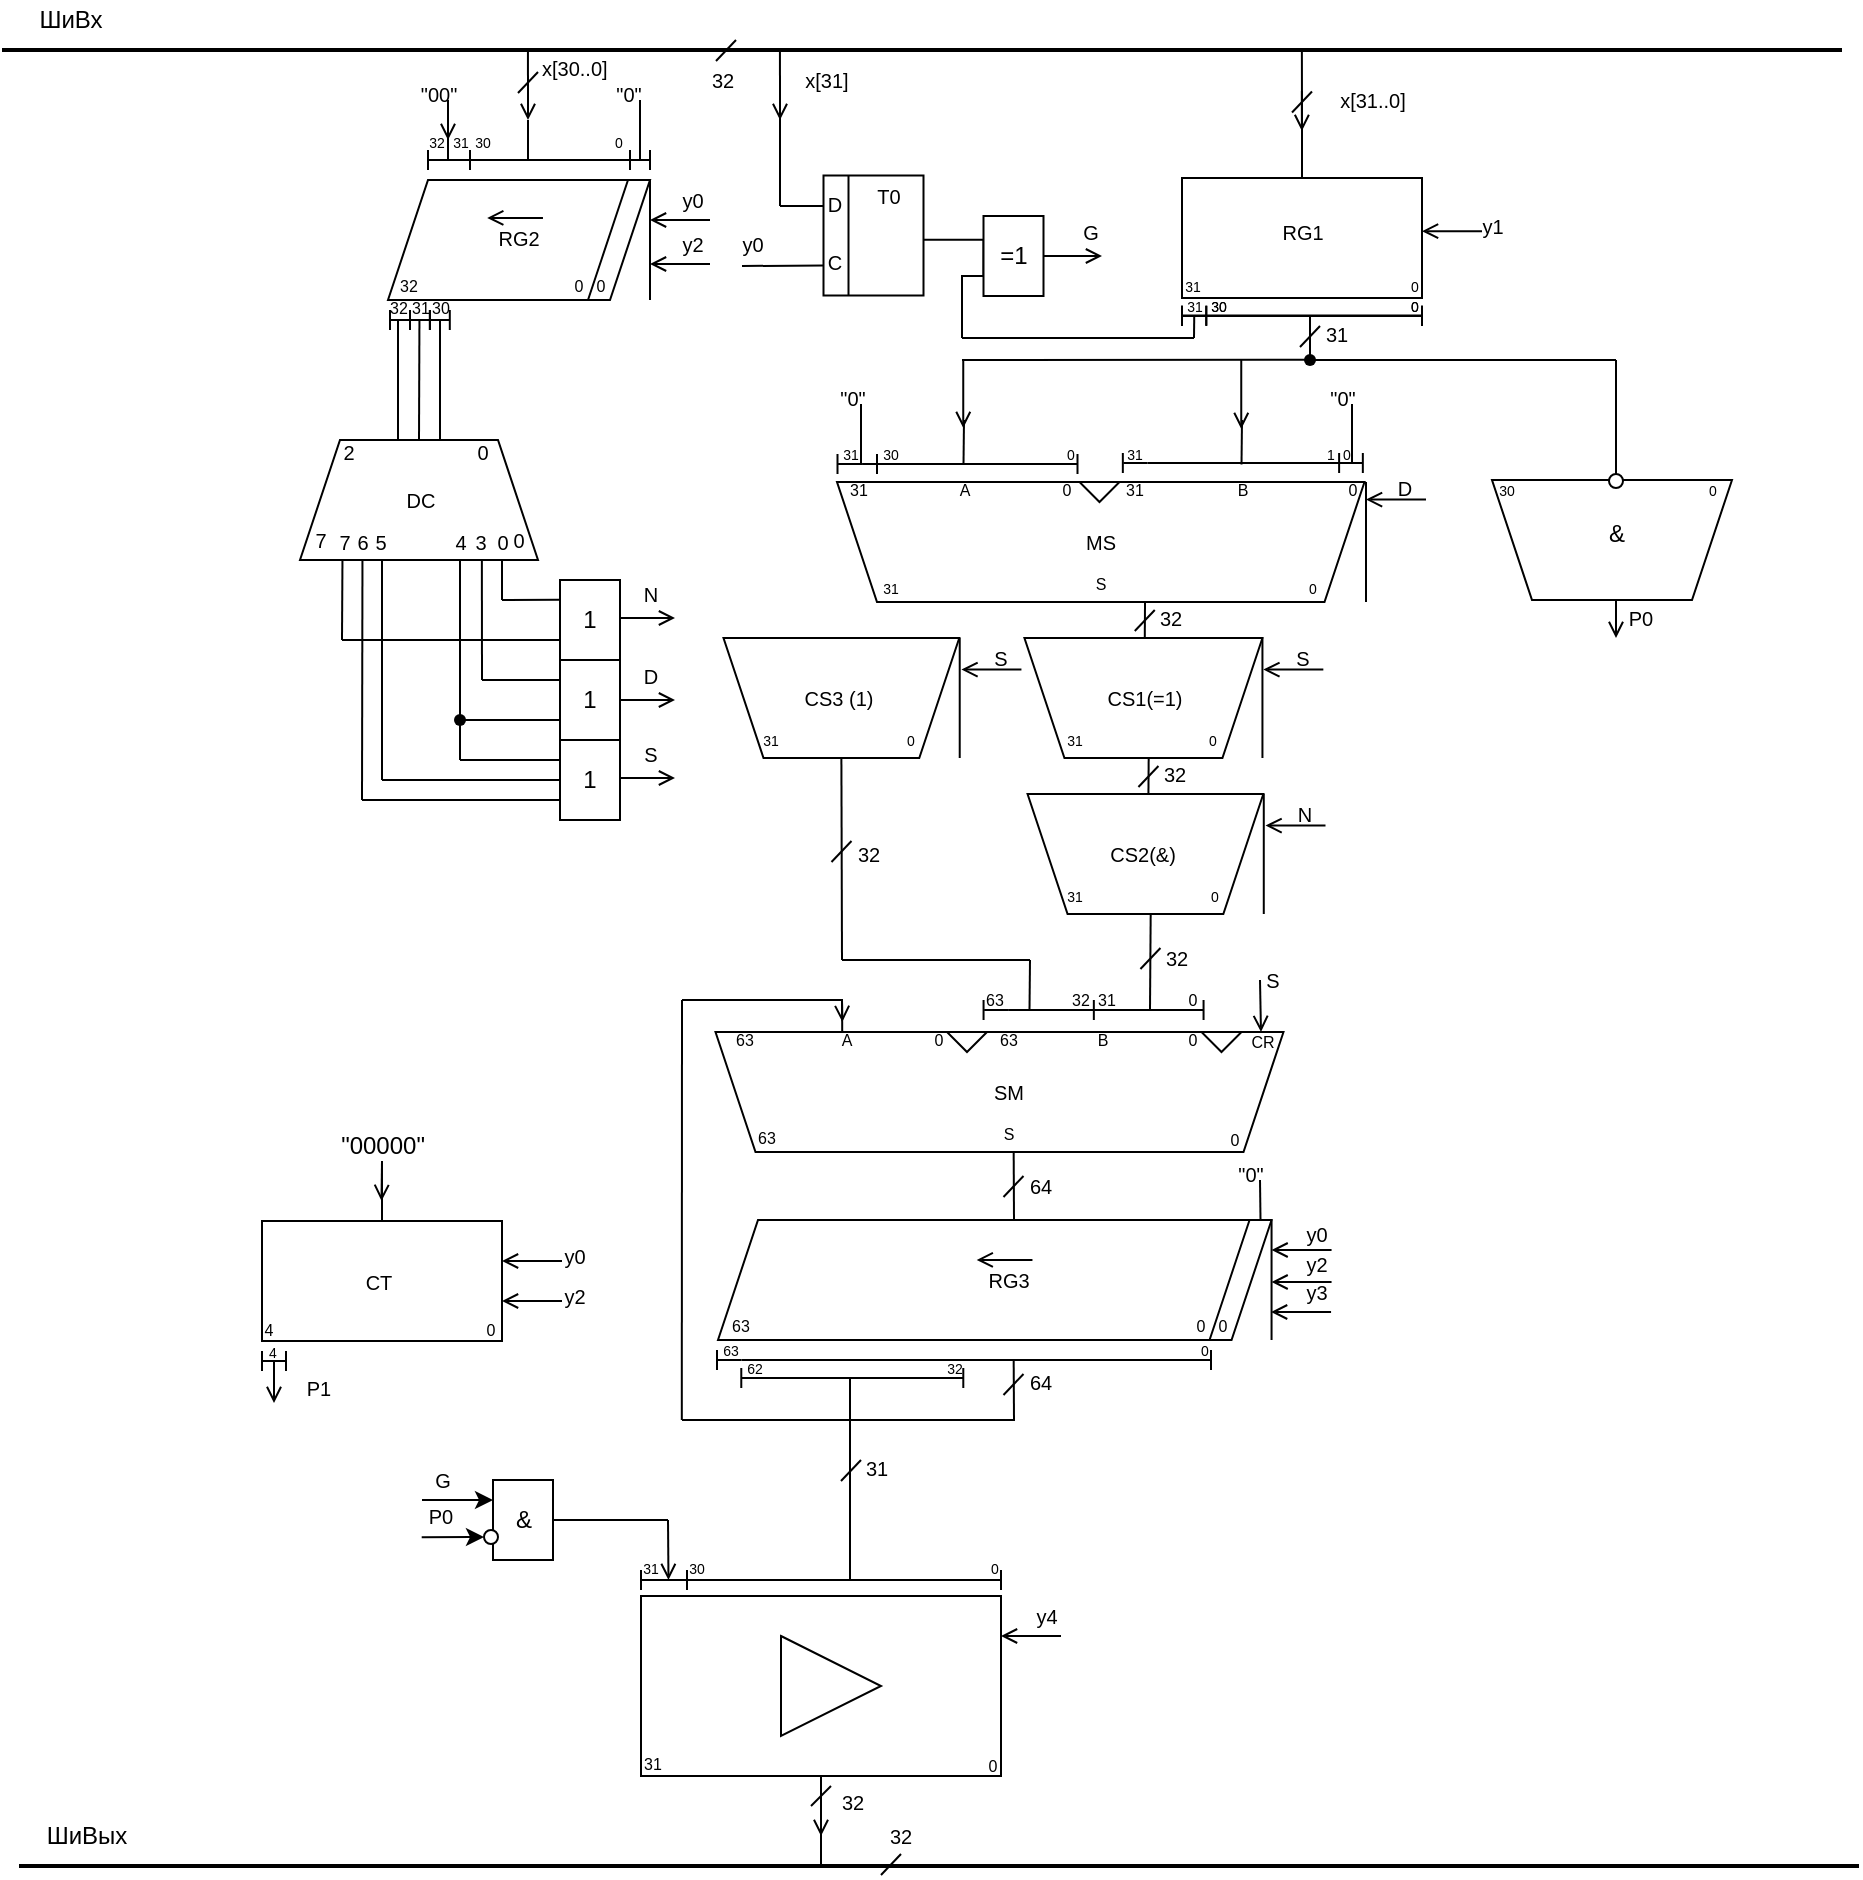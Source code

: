 <mxfile version="14.7.1" type="device"><diagram id="6rTT9G7XrdYnJIxg4RJ-" name="Page-1"><mxGraphModel dx="2312" dy="1533" grid="1" gridSize="10" guides="1" tooltips="1" connect="1" arrows="1" fold="1" page="1" pageScale="1" pageWidth="827" pageHeight="1169" math="0" shadow="0"><root><mxCell id="0"/><mxCell id="1" parent="0"/><mxCell id="VcBNwX88ljglJ-9v2kot-1" value="" style="line;strokeWidth=2;html=1;" parent="1" vertex="1"><mxGeometry x="-850" y="-1140" width="920" height="10" as="geometry"/></mxCell><mxCell id="VcBNwX88ljglJ-9v2kot-2" value="&lt;font style=&quot;font-size: 12px&quot;&gt;ШиВх&lt;/font&gt;" style="text;html=1;align=center;verticalAlign=middle;resizable=0;points=[];autosize=1;strokeColor=none;" parent="1" vertex="1"><mxGeometry x="-841.5" y="-1160" width="50" height="20" as="geometry"/></mxCell><mxCell id="VcBNwX88ljglJ-9v2kot-3" value="" style="shape=parallelogram;perimeter=parallelogramPerimeter;whiteSpace=wrap;html=1;fixedSize=1;" parent="1" vertex="1"><mxGeometry x="-657" y="-1070" width="131" height="60" as="geometry"/></mxCell><mxCell id="VcBNwX88ljglJ-9v2kot-4" value="" style="endArrow=none;html=1;" parent="1" edge="1"><mxGeometry width="50" height="50" relative="1" as="geometry"><mxPoint x="-637" y="-1080" as="sourcePoint"/><mxPoint x="-526" y="-1080" as="targetPoint"/></mxGeometry></mxCell><mxCell id="VcBNwX88ljglJ-9v2kot-5" value="" style="endArrow=none;html=1;" parent="1" edge="1"><mxGeometry width="50" height="50" relative="1" as="geometry"><mxPoint x="-637" y="-1085" as="sourcePoint"/><mxPoint x="-637" y="-1075" as="targetPoint"/></mxGeometry></mxCell><mxCell id="VcBNwX88ljglJ-9v2kot-6" value="" style="endArrow=none;html=1;" parent="1" edge="1"><mxGeometry width="50" height="50" relative="1" as="geometry"><mxPoint x="-536" y="-1085" as="sourcePoint"/><mxPoint x="-536" y="-1075" as="targetPoint"/></mxGeometry></mxCell><mxCell id="VcBNwX88ljglJ-9v2kot-7" value="" style="endArrow=none;html=1;entryX=0.25;entryY=0;entryDx=0;entryDy=0;" parent="1" edge="1"><mxGeometry width="50" height="50" relative="1" as="geometry"><mxPoint x="-557" y="-1010" as="sourcePoint"/><mxPoint x="-537" y="-1070" as="targetPoint"/><Array as="points"><mxPoint x="-547" y="-1040"/></Array></mxGeometry></mxCell><mxCell id="VcBNwX88ljglJ-9v2kot-8" value="&lt;font style=&quot;font-size: 8px&quot;&gt;32&lt;/font&gt;" style="text;html=1;align=center;verticalAlign=middle;resizable=0;points=[];autosize=1;strokeColor=none;" parent="1" vertex="1"><mxGeometry x="-657" y="-1028" width="20" height="20" as="geometry"/></mxCell><mxCell id="VcBNwX88ljglJ-9v2kot-9" value="&lt;font style=&quot;font-size: 8px&quot;&gt;0&lt;/font&gt;" style="text;html=1;align=center;verticalAlign=middle;resizable=0;points=[];autosize=1;strokeColor=none;" parent="1" vertex="1"><mxGeometry x="-572" y="-1028" width="20" height="20" as="geometry"/></mxCell><mxCell id="VcBNwX88ljglJ-9v2kot-10" value="&lt;font style=&quot;font-size: 8px&quot;&gt;0&lt;/font&gt;" style="text;html=1;align=center;verticalAlign=middle;resizable=0;points=[];autosize=1;strokeColor=none;" parent="1" vertex="1"><mxGeometry x="-561" y="-1028" width="20" height="20" as="geometry"/></mxCell><mxCell id="VcBNwX88ljglJ-9v2kot-11" value="&lt;font style=&quot;font-size: 10px&quot;&gt;RG2&lt;/font&gt;" style="text;html=1;align=center;verticalAlign=middle;resizable=0;points=[];autosize=1;strokeColor=none;" parent="1" vertex="1"><mxGeometry x="-612" y="-1050.96" width="40" height="20" as="geometry"/></mxCell><mxCell id="VcBNwX88ljglJ-9v2kot-12" value="" style="endArrow=open;html=1;exitX=0.812;exitY=-0.004;exitDx=0;exitDy=0;exitPerimeter=0;entryX=0.115;entryY=-0.004;entryDx=0;entryDy=0;entryPerimeter=0;endFill=0;" parent="1" source="VcBNwX88ljglJ-9v2kot-11" target="VcBNwX88ljglJ-9v2kot-11" edge="1"><mxGeometry width="50" height="50" relative="1" as="geometry"><mxPoint x="-432" y="-1020.96" as="sourcePoint"/><mxPoint x="-482" y="-970.96" as="targetPoint"/><Array as="points"><mxPoint x="-580" y="-1050.96"/></Array></mxGeometry></mxCell><mxCell id="VcBNwX88ljglJ-9v2kot-13" value="" style="endArrow=none;html=1;" parent="1" edge="1"><mxGeometry width="50" height="50" relative="1" as="geometry"><mxPoint x="-616" y="-1085" as="sourcePoint"/><mxPoint x="-616" y="-1075" as="targetPoint"/></mxGeometry></mxCell><mxCell id="VcBNwX88ljglJ-9v2kot-15" value="" style="endArrow=none;html=1;entryX=1;entryY=0;entryDx=0;entryDy=0;" parent="1" target="VcBNwX88ljglJ-9v2kot-3" edge="1"><mxGeometry width="50" height="50" relative="1" as="geometry"><mxPoint x="-526" y="-1010" as="sourcePoint"/><mxPoint x="-426" y="-1020" as="targetPoint"/></mxGeometry></mxCell><mxCell id="VcBNwX88ljglJ-9v2kot-16" value="&lt;font style=&quot;font-size: 7px&quot;&gt;31&lt;/font&gt;" style="text;html=1;align=center;verticalAlign=middle;resizable=0;points=[];autosize=1;rounded=0;glass=1;" parent="1" vertex="1"><mxGeometry x="-631" y="-1100" width="20" height="20" as="geometry"/></mxCell><mxCell id="VcBNwX88ljglJ-9v2kot-17" value="&lt;font style=&quot;font-size: 7px&quot;&gt;30&lt;/font&gt;" style="text;html=1;align=center;verticalAlign=middle;resizable=0;points=[];autosize=1;strokeColor=none;" parent="1" vertex="1"><mxGeometry x="-620" y="-1100" width="20" height="20" as="geometry"/></mxCell><mxCell id="VcBNwX88ljglJ-9v2kot-20" value="&lt;font style=&quot;font-size: 7px&quot;&gt;0&lt;/font&gt;" style="text;html=1;align=center;verticalAlign=middle;resizable=0;points=[];autosize=1;strokeColor=none;" parent="1" vertex="1"><mxGeometry x="-552" y="-1100" width="20" height="20" as="geometry"/></mxCell><mxCell id="VcBNwX88ljglJ-9v2kot-21" value="" style="endArrow=open;html=1;endFill=0;" parent="1" edge="1"><mxGeometry width="50" height="50" relative="1" as="geometry"><mxPoint x="-627" y="-1100" as="sourcePoint"/><mxPoint x="-627" y="-1090" as="targetPoint"/></mxGeometry></mxCell><mxCell id="VcBNwX88ljglJ-9v2kot-22" value="" style="endArrow=none;html=1;" parent="1" edge="1"><mxGeometry width="50" height="50" relative="1" as="geometry"><mxPoint x="-627" y="-1080" as="sourcePoint"/><mxPoint x="-627" y="-1110" as="targetPoint"/><Array as="points"><mxPoint x="-627" y="-1090"/></Array></mxGeometry></mxCell><mxCell id="VcBNwX88ljglJ-9v2kot-23" value="&lt;span style=&quot;font-size: 10px&quot;&gt;&quot;00&quot;&lt;/span&gt;" style="text;html=1;align=center;verticalAlign=middle;resizable=0;points=[];autosize=1;strokeColor=none;" parent="1" vertex="1"><mxGeometry x="-647" y="-1123" width="30" height="20" as="geometry"/></mxCell><mxCell id="VcBNwX88ljglJ-9v2kot-24" value="" style="endArrow=open;html=1;exitX=0.098;exitY=0.546;exitDx=0;exitDy=0;exitPerimeter=0;endFill=0;" parent="1" edge="1"><mxGeometry width="50" height="50" relative="1" as="geometry"><mxPoint x="-587.02" y="-1134.54" as="sourcePoint"/><mxPoint x="-587" y="-1100" as="targetPoint"/></mxGeometry></mxCell><mxCell id="VcBNwX88ljglJ-9v2kot-25" value="" style="endArrow=none;html=1;" parent="1" edge="1"><mxGeometry width="50" height="50" relative="1" as="geometry"><mxPoint x="-587" y="-1080" as="sourcePoint"/><mxPoint x="-587" y="-1100" as="targetPoint"/></mxGeometry></mxCell><mxCell id="VcBNwX88ljglJ-9v2kot-29" value="" style="endArrow=open;html=1;endFill=0;" parent="1" edge="1"><mxGeometry width="50" height="50" relative="1" as="geometry"><mxPoint x="-496" y="-1050" as="sourcePoint"/><mxPoint x="-526" y="-1050" as="targetPoint"/></mxGeometry></mxCell><mxCell id="VcBNwX88ljglJ-9v2kot-30" value="" style="endArrow=open;html=1;endFill=0;" parent="1" edge="1"><mxGeometry width="50" height="50" relative="1" as="geometry"><mxPoint x="-496" y="-1028" as="sourcePoint"/><mxPoint x="-526" y="-1028" as="targetPoint"/></mxGeometry></mxCell><mxCell id="VcBNwX88ljglJ-9v2kot-32" value="&lt;font style=&quot;font-size: 10px&quot;&gt;32&lt;/font&gt;" style="text;html=1;align=center;verticalAlign=middle;resizable=0;points=[];autosize=1;strokeColor=none;" parent="1" vertex="1"><mxGeometry x="-505.06" y="-1130" width="30" height="20" as="geometry"/></mxCell><mxCell id="VcBNwX88ljglJ-9v2kot-33" value="" style="endArrow=none;html=1;" parent="1" edge="1"><mxGeometry width="50" height="50" relative="1" as="geometry"><mxPoint x="-582" y="-1124" as="sourcePoint"/><mxPoint x="-592" y="-1113.5" as="targetPoint"/></mxGeometry></mxCell><mxCell id="VcBNwX88ljglJ-9v2kot-34" value="" style="endArrow=none;html=1;" parent="1" edge="1"><mxGeometry width="50" height="50" relative="1" as="geometry"><mxPoint x="-483" y="-1140" as="sourcePoint"/><mxPoint x="-493" y="-1129.5" as="targetPoint"/></mxGeometry></mxCell><mxCell id="VcBNwX88ljglJ-9v2kot-35" value="&lt;div style=&quot;text-align: center&quot;&gt;&lt;span style=&quot;font-size: 10px&quot;&gt;&lt;font face=&quot;helvetica&quot;&gt;x[30..0]&lt;/font&gt;&lt;/span&gt;&lt;/div&gt;" style="text;whiteSpace=wrap;html=1;" parent="1" vertex="1"><mxGeometry x="-582" y="-1140" width="40" height="30" as="geometry"/></mxCell><mxCell id="FhcqN6bbAyKNYgnMqyNb-18" value="" style="endArrow=none;html=1;" parent="1" edge="1"><mxGeometry width="50" height="50" relative="1" as="geometry"><mxPoint x="-526" y="-1085" as="sourcePoint"/><mxPoint x="-526" y="-1075" as="targetPoint"/></mxGeometry></mxCell><mxCell id="FhcqN6bbAyKNYgnMqyNb-19" value="" style="endArrow=none;html=1;" parent="1" edge="1"><mxGeometry width="50" height="50" relative="1" as="geometry"><mxPoint x="-531" y="-1080" as="sourcePoint"/><mxPoint x="-531" y="-1110" as="targetPoint"/><Array as="points"><mxPoint x="-531" y="-1090"/></Array></mxGeometry></mxCell><mxCell id="FhcqN6bbAyKNYgnMqyNb-21" value="&lt;span style=&quot;font-size: 10px&quot;&gt;&quot;0&quot;&lt;/span&gt;" style="text;html=1;align=center;verticalAlign=middle;resizable=0;points=[];autosize=1;strokeColor=none;" parent="1" vertex="1"><mxGeometry x="-552" y="-1123" width="30" height="20" as="geometry"/></mxCell><mxCell id="FhcqN6bbAyKNYgnMqyNb-44" value="" style="endArrow=none;html=1;entryX=0.75;entryY=0.85;entryDx=0;entryDy=0;entryPerimeter=0;" parent="1" target="FhcqN6bbAyKNYgnMqyNb-50" edge="1"><mxGeometry width="50" height="50" relative="1" as="geometry"><mxPoint x="-646" y="-1000" as="sourcePoint"/><mxPoint x="-616" y="-1000" as="targetPoint"/></mxGeometry></mxCell><mxCell id="FhcqN6bbAyKNYgnMqyNb-45" value="" style="endArrow=none;html=1;" parent="1" edge="1"><mxGeometry width="50" height="50" relative="1" as="geometry"><mxPoint x="-636" y="-1005" as="sourcePoint"/><mxPoint x="-636" y="-995" as="targetPoint"/></mxGeometry></mxCell><mxCell id="FhcqN6bbAyKNYgnMqyNb-46" value="" style="endArrow=none;html=1;" parent="1" edge="1"><mxGeometry width="50" height="50" relative="1" as="geometry"><mxPoint x="-646" y="-1005" as="sourcePoint"/><mxPoint x="-646" y="-995" as="targetPoint"/></mxGeometry></mxCell><mxCell id="FhcqN6bbAyKNYgnMqyNb-47" value="" style="endArrow=none;html=1;" parent="1" edge="1"><mxGeometry width="50" height="50" relative="1" as="geometry"><mxPoint x="-626.1" y="-1005" as="sourcePoint"/><mxPoint x="-626.1" y="-995" as="targetPoint"/></mxGeometry></mxCell><mxCell id="FhcqN6bbAyKNYgnMqyNb-49" value="&lt;font style=&quot;font-size: 8px&quot;&gt;31&lt;/font&gt;" style="text;html=1;align=center;verticalAlign=middle;resizable=0;points=[];autosize=1;strokeColor=none;" parent="1" vertex="1"><mxGeometry x="-651" y="-1017" width="20" height="20" as="geometry"/></mxCell><mxCell id="FhcqN6bbAyKNYgnMqyNb-50" value="&lt;font style=&quot;font-size: 8px&quot;&gt;30&lt;/font&gt;" style="text;html=1;align=center;verticalAlign=middle;resizable=0;points=[];autosize=1;strokeColor=none;" parent="1" vertex="1"><mxGeometry x="-641" y="-1017" width="20" height="20" as="geometry"/></mxCell><mxCell id="FhcqN6bbAyKNYgnMqyNb-53" value="" style="endArrow=none;html=1;labelBackgroundColor=#ffffff;fontColor=#000000;" parent="1" edge="1"><mxGeometry width="50" height="50" relative="1" as="geometry"><mxPoint x="-631" y="-940" as="sourcePoint"/><mxPoint x="-631" y="-1000" as="targetPoint"/></mxGeometry></mxCell><mxCell id="FhcqN6bbAyKNYgnMqyNb-59" value="" style="shape=trapezoid;perimeter=trapezoidPerimeter;whiteSpace=wrap;html=1;fixedSize=1;rounded=0;glass=1;strokeColor=#000000;fillColor=#ffffff;rotation=0;" parent="1" vertex="1"><mxGeometry x="-701" y="-940" width="119" height="60" as="geometry"/></mxCell><mxCell id="FhcqN6bbAyKNYgnMqyNb-61" value="" style="endArrow=none;html=1;labelBackgroundColor=#ffffff;fontColor=#000000;exitX=0.5;exitY=0;exitDx=0;exitDy=0;" parent="1" edge="1"><mxGeometry width="50" height="50" relative="1" as="geometry"><mxPoint x="-641.5" y="-940" as="sourcePoint"/><mxPoint x="-641.28" y="-1000" as="targetPoint"/></mxGeometry></mxCell><mxCell id="FhcqN6bbAyKNYgnMqyNb-62" value="" style="endArrow=none;html=1;labelBackgroundColor=#ffffff;fontColor=#000000;" parent="1" edge="1"><mxGeometry width="50" height="50" relative="1" as="geometry"><mxPoint x="-652" y="-940" as="sourcePoint"/><mxPoint x="-652" y="-1000" as="targetPoint"/></mxGeometry></mxCell><mxCell id="FhcqN6bbAyKNYgnMqyNb-66" value="&lt;font style=&quot;font-size: 10px&quot;&gt;DC&lt;/font&gt;" style="text;html=1;align=center;verticalAlign=middle;resizable=0;points=[];autosize=1;strokeColor=none;" parent="1" vertex="1"><mxGeometry x="-656" y="-920" width="30" height="20" as="geometry"/></mxCell><mxCell id="FhcqN6bbAyKNYgnMqyNb-67" value="&lt;font style=&quot;font-size: 10px&quot;&gt;7&lt;/font&gt;" style="text;html=1;align=center;verticalAlign=middle;resizable=0;points=[];autosize=1;strokeColor=none;" parent="1" vertex="1"><mxGeometry x="-701" y="-900" width="20" height="20" as="geometry"/></mxCell><mxCell id="FhcqN6bbAyKNYgnMqyNb-69" value="&lt;font style=&quot;font-size: 10px&quot;&gt;0&lt;/font&gt;" style="text;html=1;align=center;verticalAlign=middle;resizable=0;points=[];autosize=1;strokeColor=none;" parent="1" vertex="1"><mxGeometry x="-602" y="-900" width="20" height="20" as="geometry"/></mxCell><mxCell id="FhcqN6bbAyKNYgnMqyNb-70" value="&lt;span style=&quot;font-size: 10px&quot;&gt;2&lt;/span&gt;" style="text;html=1;align=center;verticalAlign=middle;resizable=0;points=[];autosize=1;strokeColor=none;" parent="1" vertex="1"><mxGeometry x="-686.77" y="-944" width="20" height="20" as="geometry"/></mxCell><mxCell id="FhcqN6bbAyKNYgnMqyNb-71" value="&lt;span style=&quot;font-size: 10px&quot;&gt;0&lt;/span&gt;" style="text;html=1;align=center;verticalAlign=middle;resizable=0;points=[];autosize=1;strokeColor=none;" parent="1" vertex="1"><mxGeometry x="-620" y="-944" width="20" height="20" as="geometry"/></mxCell><mxCell id="FhcqN6bbAyKNYgnMqyNb-72" value="&lt;font style=&quot;font-size: 10px&quot;&gt;y0&lt;/font&gt;" style="text;html=1;align=center;verticalAlign=middle;resizable=0;points=[];autosize=1;strokeColor=none;direction=south;" parent="1" vertex="1"><mxGeometry x="-520" y="-1070" width="30" height="20" as="geometry"/></mxCell><mxCell id="FhcqN6bbAyKNYgnMqyNb-73" value="&lt;font style=&quot;font-size: 10px&quot;&gt;y2&lt;/font&gt;" style="text;html=1;align=center;verticalAlign=middle;resizable=0;points=[];autosize=1;strokeColor=none;direction=south;" parent="1" vertex="1"><mxGeometry x="-520" y="-1048.25" width="30" height="20" as="geometry"/></mxCell><mxCell id="FhcqN6bbAyKNYgnMqyNb-74" value="1" style="rounded=0;whiteSpace=wrap;html=1;glass=0;" parent="1" vertex="1"><mxGeometry x="-571" y="-870" width="30" height="40" as="geometry"/></mxCell><mxCell id="FhcqN6bbAyKNYgnMqyNb-75" value="1" style="rounded=0;whiteSpace=wrap;html=1;glass=0;" parent="1" vertex="1"><mxGeometry x="-571" y="-830" width="30" height="40" as="geometry"/></mxCell><mxCell id="FhcqN6bbAyKNYgnMqyNb-76" value="1" style="rounded=0;whiteSpace=wrap;html=1;glass=0;" parent="1" vertex="1"><mxGeometry x="-571" y="-790" width="30" height="40" as="geometry"/></mxCell><mxCell id="FhcqN6bbAyKNYgnMqyNb-85" value="" style="endArrow=none;html=1;labelBackgroundColor=#ffffff;fontColor=#000000;" parent="1" edge="1"><mxGeometry width="50" height="50" relative="1" as="geometry"><mxPoint x="-610" y="-820" as="sourcePoint"/><mxPoint x="-610.07" y="-880" as="targetPoint"/><Array as="points"><mxPoint x="-610.07" y="-880"/></Array></mxGeometry></mxCell><mxCell id="FhcqN6bbAyKNYgnMqyNb-86" value="" style="endArrow=none;html=1;labelBackgroundColor=#ffffff;fontColor=#000000;" parent="1" edge="1"><mxGeometry width="50" height="50" relative="1" as="geometry"><mxPoint x="-600" y="-860" as="sourcePoint"/><mxPoint x="-600" y="-880" as="targetPoint"/><Array as="points"><mxPoint x="-600" y="-880"/></Array></mxGeometry></mxCell><mxCell id="FhcqN6bbAyKNYgnMqyNb-87" value="&lt;font style=&quot;font-size: 10px&quot;&gt;0&lt;/font&gt;" style="text;html=1;align=center;verticalAlign=middle;resizable=0;points=[];autosize=1;strokeColor=none;" parent="1" vertex="1"><mxGeometry x="-610" y="-899" width="20" height="20" as="geometry"/></mxCell><mxCell id="FhcqN6bbAyKNYgnMqyNb-89" value="" style="endArrow=none;html=1;" parent="1" edge="1"><mxGeometry width="50" height="50" relative="1" as="geometry"><mxPoint x="-600" y="-860" as="sourcePoint"/><mxPoint x="-571" y="-860.13" as="targetPoint"/></mxGeometry></mxCell><mxCell id="FhcqN6bbAyKNYgnMqyNb-90" value="&lt;font style=&quot;font-size: 10px&quot;&gt;3&lt;/font&gt;" style="text;html=1;align=center;verticalAlign=middle;resizable=0;points=[];autosize=1;strokeColor=none;" parent="1" vertex="1"><mxGeometry x="-621" y="-899" width="20" height="20" as="geometry"/></mxCell><mxCell id="FhcqN6bbAyKNYgnMqyNb-92" value="" style="endArrow=none;html=1;" parent="1" edge="1"><mxGeometry width="50" height="50" relative="1" as="geometry"><mxPoint x="-610" y="-820" as="sourcePoint"/><mxPoint x="-571.5" y="-820" as="targetPoint"/></mxGeometry></mxCell><mxCell id="FhcqN6bbAyKNYgnMqyNb-93" value="&lt;font style=&quot;font-size: 10px&quot;&gt;4&lt;/font&gt;" style="text;html=1;align=center;verticalAlign=middle;resizable=0;points=[];autosize=1;strokeColor=none;" parent="1" vertex="1"><mxGeometry x="-631" y="-899" width="20" height="20" as="geometry"/></mxCell><mxCell id="FhcqN6bbAyKNYgnMqyNb-95" value="" style="endArrow=none;html=1;labelBackgroundColor=#ffffff;fontColor=#000000;startArrow=none;" parent="1" source="FhcqN6bbAyKNYgnMqyNb-98" edge="1"><mxGeometry width="50" height="50" relative="1" as="geometry"><mxPoint x="-621" y="-780" as="sourcePoint"/><mxPoint x="-621.0" y="-880" as="targetPoint"/><Array as="points"><mxPoint x="-621" y="-880"/></Array></mxGeometry></mxCell><mxCell id="FhcqN6bbAyKNYgnMqyNb-96" value="" style="endArrow=none;html=1;" parent="1" edge="1"><mxGeometry width="50" height="50" relative="1" as="geometry"><mxPoint x="-621" y="-800" as="sourcePoint"/><mxPoint x="-571" y="-800" as="targetPoint"/></mxGeometry></mxCell><mxCell id="FhcqN6bbAyKNYgnMqyNb-97" value="" style="endArrow=none;html=1;" parent="1" edge="1"><mxGeometry width="50" height="50" relative="1" as="geometry"><mxPoint x="-621" y="-780" as="sourcePoint"/><mxPoint x="-571" y="-780" as="targetPoint"/></mxGeometry></mxCell><mxCell id="FhcqN6bbAyKNYgnMqyNb-98" value="" style="shape=waypoint;sketch=0;size=6;pointerEvents=1;points=[];fillColor=none;resizable=0;rotatable=0;perimeter=centerPerimeter;snapToPoint=1;rounded=0;glass=0;strokeColor=#000000;" parent="1" vertex="1"><mxGeometry x="-641" y="-820" width="40" height="40" as="geometry"/></mxCell><mxCell id="FhcqN6bbAyKNYgnMqyNb-99" value="" style="endArrow=none;html=1;labelBackgroundColor=#ffffff;fontColor=#000000;" parent="1" target="FhcqN6bbAyKNYgnMqyNb-98" edge="1"><mxGeometry width="50" height="50" relative="1" as="geometry"><mxPoint x="-621" y="-780" as="sourcePoint"/><mxPoint x="-621" y="-880" as="targetPoint"/><Array as="points"/></mxGeometry></mxCell><mxCell id="FhcqN6bbAyKNYgnMqyNb-100" value="&lt;font style=&quot;font-size: 10px&quot;&gt;5&lt;/font&gt;" style="text;html=1;align=center;verticalAlign=middle;resizable=0;points=[];autosize=1;strokeColor=none;" parent="1" vertex="1"><mxGeometry x="-671" y="-899" width="20" height="20" as="geometry"/></mxCell><mxCell id="FhcqN6bbAyKNYgnMqyNb-102" value="" style="endArrow=none;html=1;labelBackgroundColor=#ffffff;fontColor=#000000;startArrow=none;" parent="1" edge="1"><mxGeometry width="50" height="50" relative="1" as="geometry"><mxPoint x="-660" y="-770" as="sourcePoint"/><mxPoint x="-660" y="-880" as="targetPoint"/><Array as="points"><mxPoint x="-660" y="-880"/></Array></mxGeometry></mxCell><mxCell id="FhcqN6bbAyKNYgnMqyNb-103" value="" style="endArrow=none;html=1;" parent="1" edge="1"><mxGeometry width="50" height="50" relative="1" as="geometry"><mxPoint x="-660" y="-770" as="sourcePoint"/><mxPoint x="-571" y="-770" as="targetPoint"/></mxGeometry></mxCell><mxCell id="FhcqN6bbAyKNYgnMqyNb-105" value="&lt;font style=&quot;font-size: 10px&quot;&gt;6&lt;/font&gt;" style="text;html=1;align=center;verticalAlign=middle;resizable=0;points=[];autosize=1;strokeColor=none;" parent="1" vertex="1"><mxGeometry x="-680" y="-899" width="20" height="20" as="geometry"/></mxCell><mxCell id="FhcqN6bbAyKNYgnMqyNb-107" value="&lt;font style=&quot;font-size: 10px&quot;&gt;7&lt;/font&gt;" style="text;html=1;align=center;verticalAlign=middle;resizable=0;points=[];autosize=1;strokeColor=none;" parent="1" vertex="1"><mxGeometry x="-689" y="-899" width="20" height="20" as="geometry"/></mxCell><mxCell id="FhcqN6bbAyKNYgnMqyNb-109" value="" style="endArrow=none;html=1;labelBackgroundColor=#ffffff;fontColor=#000000;startArrow=none;" parent="1" edge="1"><mxGeometry width="50" height="50" relative="1" as="geometry"><mxPoint x="-670" y="-760" as="sourcePoint"/><mxPoint x="-669.77" y="-880" as="targetPoint"/><Array as="points"><mxPoint x="-669.77" y="-880"/></Array></mxGeometry></mxCell><mxCell id="FhcqN6bbAyKNYgnMqyNb-110" value="" style="endArrow=none;html=1;" parent="1" edge="1"><mxGeometry width="50" height="50" relative="1" as="geometry"><mxPoint x="-670" y="-760" as="sourcePoint"/><mxPoint x="-571" y="-760" as="targetPoint"/></mxGeometry></mxCell><mxCell id="FhcqN6bbAyKNYgnMqyNb-112" value="" style="endArrow=none;html=1;labelBackgroundColor=#ffffff;fontColor=#000000;startArrow=none;" parent="1" edge="1"><mxGeometry width="50" height="50" relative="1" as="geometry"><mxPoint x="-680" y="-840" as="sourcePoint"/><mxPoint x="-679.77" y="-880" as="targetPoint"/><Array as="points"><mxPoint x="-679.77" y="-880"/></Array></mxGeometry></mxCell><mxCell id="FhcqN6bbAyKNYgnMqyNb-113" value="" style="endArrow=none;html=1;" parent="1" edge="1"><mxGeometry width="50" height="50" relative="1" as="geometry"><mxPoint x="-680" y="-840" as="sourcePoint"/><mxPoint x="-571.5" y="-840" as="targetPoint"/></mxGeometry></mxCell><mxCell id="FhcqN6bbAyKNYgnMqyNb-116" style="edgeStyle=orthogonalEdgeStyle;rounded=0;jumpStyle=none;jumpSize=12;orthogonalLoop=1;jettySize=auto;html=1;endArrow=none;endFill=0;exitX=0.5;exitY=0;exitDx=0;exitDy=0;" parent="1" source="FhcqN6bbAyKNYgnMqyNb-117" edge="1"><mxGeometry relative="1" as="geometry"><mxPoint x="-200.06" y="-1080" as="sourcePoint"/><mxPoint x="-200.06" y="-1134" as="targetPoint"/></mxGeometry></mxCell><mxCell id="FhcqN6bbAyKNYgnMqyNb-117" value="" style="rounded=0;whiteSpace=wrap;html=1;glass=0;" parent="1" vertex="1"><mxGeometry x="-260" y="-1071" width="120" height="60" as="geometry"/></mxCell><mxCell id="FhcqN6bbAyKNYgnMqyNb-118" value="" style="endArrow=open;html=1;endFill=0;" parent="1" edge="1"><mxGeometry width="50" height="50" relative="1" as="geometry"><mxPoint x="-200.06" y="-1114.5" as="sourcePoint"/><mxPoint x="-200.06" y="-1094.5" as="targetPoint"/></mxGeometry></mxCell><mxCell id="FhcqN6bbAyKNYgnMqyNb-119" value="" style="endArrow=none;html=1;" parent="1" edge="1"><mxGeometry width="50" height="50" relative="1" as="geometry"><mxPoint x="-195" y="-1114.25" as="sourcePoint"/><mxPoint x="-205" y="-1103.75" as="targetPoint"/></mxGeometry></mxCell><mxCell id="FhcqN6bbAyKNYgnMqyNb-120" value="&lt;font style=&quot;font-size: 10px&quot;&gt;x[31..0]&lt;/font&gt;" style="text;html=1;align=center;verticalAlign=middle;resizable=0;points=[];autosize=1;strokeColor=none;" parent="1" vertex="1"><mxGeometry x="-190" y="-1120" width="50" height="20" as="geometry"/></mxCell><mxCell id="FhcqN6bbAyKNYgnMqyNb-126" value="&lt;span style=&quot;font-size: 10px&quot;&gt;RG1&lt;/span&gt;" style="text;html=1;align=center;verticalAlign=middle;resizable=0;points=[];autosize=1;strokeColor=none;" parent="1" vertex="1"><mxGeometry x="-220" y="-1054" width="40" height="20" as="geometry"/></mxCell><mxCell id="FhcqN6bbAyKNYgnMqyNb-127" value="&lt;font style=&quot;font-size: 7px&quot;&gt;31&lt;/font&gt;" style="text;html=1;align=center;verticalAlign=middle;resizable=0;points=[];autosize=1;strokeColor=none;" parent="1" vertex="1"><mxGeometry x="-265" y="-1028.25" width="20" height="20" as="geometry"/></mxCell><mxCell id="FhcqN6bbAyKNYgnMqyNb-128" value="&lt;span style=&quot;font-size: 7px&quot;&gt;0&lt;/span&gt;" style="text;html=1;align=center;verticalAlign=middle;resizable=0;points=[];autosize=1;strokeColor=none;" parent="1" vertex="1"><mxGeometry x="-154" y="-1028" width="20" height="20" as="geometry"/></mxCell><mxCell id="FhcqN6bbAyKNYgnMqyNb-129" value="" style="endArrow=open;html=1;endFill=0;entryX=1;entryY=0.25;entryDx=0;entryDy=0;" parent="1" edge="1"><mxGeometry width="50" height="50" relative="1" as="geometry"><mxPoint x="-110" y="-1044.42" as="sourcePoint"/><mxPoint x="-140" y="-1044.42" as="targetPoint"/></mxGeometry></mxCell><mxCell id="FhcqN6bbAyKNYgnMqyNb-130" value="&lt;font style=&quot;font-size: 10px&quot;&gt;y1&lt;/font&gt;" style="text;html=1;align=center;verticalAlign=middle;resizable=0;points=[];autosize=1;strokeColor=none;" parent="1" vertex="1"><mxGeometry x="-120" y="-1057" width="30" height="20" as="geometry"/></mxCell><mxCell id="FhcqN6bbAyKNYgnMqyNb-132" value="" style="shape=trapezoid;perimeter=trapezoidPerimeter;whiteSpace=wrap;html=1;fixedSize=1;rounded=0;glass=0;rotation=-180;" parent="1" vertex="1"><mxGeometry x="-105" y="-920" width="120" height="60" as="geometry"/></mxCell><mxCell id="FhcqN6bbAyKNYgnMqyNb-133" value="&lt;font style=&quot;font-size: 7px&quot;&gt;30&lt;/font&gt;" style="text;html=1;align=center;verticalAlign=middle;resizable=0;points=[];autosize=1;strokeColor=none;" parent="1" vertex="1"><mxGeometry x="-108" y="-926" width="20" height="20" as="geometry"/></mxCell><mxCell id="FhcqN6bbAyKNYgnMqyNb-134" value="&lt;font style=&quot;font-size: 7px&quot;&gt;0&lt;/font&gt;" style="text;html=1;align=center;verticalAlign=middle;resizable=0;points=[];autosize=1;strokeColor=none;" parent="1" vertex="1"><mxGeometry x="-5" y="-926" width="20" height="20" as="geometry"/></mxCell><mxCell id="FhcqN6bbAyKNYgnMqyNb-135" value="&amp;amp;" style="text;html=1;align=center;verticalAlign=middle;resizable=0;points=[];autosize=1;strokeColor=none;" parent="1" vertex="1"><mxGeometry x="-53" y="-903" width="20" height="20" as="geometry"/></mxCell><mxCell id="FhcqN6bbAyKNYgnMqyNb-136" value="" style="ellipse;whiteSpace=wrap;html=1;aspect=fixed;rounded=0;glass=0;" parent="1" vertex="1"><mxGeometry x="-46.5" y="-923" width="7" height="7" as="geometry"/></mxCell><mxCell id="FhcqN6bbAyKNYgnMqyNb-138" style="edgeStyle=orthogonalEdgeStyle;rounded=0;jumpStyle=none;jumpSize=12;orthogonalLoop=1;jettySize=auto;html=1;exitX=0;exitY=0.75;exitDx=0;exitDy=0;endArrow=none;endFill=0;" parent="1" source="FhcqN6bbAyKNYgnMqyNb-140" edge="1"><mxGeometry relative="1" as="geometry"><mxPoint x="-389.25" y="-1040.111" as="targetPoint"/><Array as="points"><mxPoint x="-359" y="-1040"/></Array></mxGeometry></mxCell><mxCell id="FhcqN6bbAyKNYgnMqyNb-139" style="edgeStyle=orthogonalEdgeStyle;rounded=0;jumpStyle=none;jumpSize=12;orthogonalLoop=1;jettySize=auto;html=1;exitX=1;exitY=0.5;exitDx=0;exitDy=0;endArrow=open;endFill=0;" parent="1" source="FhcqN6bbAyKNYgnMqyNb-140" edge="1"><mxGeometry relative="1" as="geometry"><mxPoint x="-300" y="-1032" as="targetPoint"/></mxGeometry></mxCell><mxCell id="FhcqN6bbAyKNYgnMqyNb-140" value="=1" style="rounded=0;whiteSpace=wrap;html=1;glass=0;" parent="1" vertex="1"><mxGeometry x="-359.25" y="-1052" width="30" height="40" as="geometry"/></mxCell><mxCell id="FhcqN6bbAyKNYgnMqyNb-141" value="" style="endArrow=none;html=1;" parent="1" edge="1"><mxGeometry width="50" height="50" relative="1" as="geometry"><mxPoint x="-259.72" y="-1002" as="sourcePoint"/><mxPoint x="-247.72" y="-1002" as="targetPoint"/></mxGeometry></mxCell><mxCell id="FhcqN6bbAyKNYgnMqyNb-142" value="" style="endArrow=none;html=1;" parent="1" edge="1"><mxGeometry width="50" height="50" relative="1" as="geometry"><mxPoint x="-260.0" y="-1007" as="sourcePoint"/><mxPoint x="-260.0" y="-997" as="targetPoint"/></mxGeometry></mxCell><mxCell id="FhcqN6bbAyKNYgnMqyNb-145" value="" style="endArrow=none;html=1;" parent="1" edge="1"><mxGeometry width="50" height="50" relative="1" as="geometry"><mxPoint x="-247.86" y="-1007" as="sourcePoint"/><mxPoint x="-247.86" y="-997" as="targetPoint"/></mxGeometry></mxCell><mxCell id="FhcqN6bbAyKNYgnMqyNb-146" value="" style="endArrow=none;html=1;" parent="1" edge="1"><mxGeometry width="50" height="50" relative="1" as="geometry"><mxPoint x="-140.0" y="-1007" as="sourcePoint"/><mxPoint x="-140.0" y="-997" as="targetPoint"/></mxGeometry></mxCell><mxCell id="FhcqN6bbAyKNYgnMqyNb-147" value="" style="endArrow=none;html=1;" parent="1" edge="1"><mxGeometry width="50" height="50" relative="1" as="geometry"><mxPoint x="-247.72" y="-1002" as="sourcePoint"/><mxPoint x="-140" y="-1002" as="targetPoint"/></mxGeometry></mxCell><mxCell id="FhcqN6bbAyKNYgnMqyNb-148" value="" style="endArrow=none;html=1;" parent="1" edge="1"><mxGeometry width="50" height="50" relative="1" as="geometry"><mxPoint x="-196.0" y="-1002" as="sourcePoint"/><mxPoint x="-196" y="-980" as="targetPoint"/></mxGeometry></mxCell><mxCell id="FhcqN6bbAyKNYgnMqyNb-149" value="" style="endArrow=none;html=1;entryX=0.5;entryY=0;entryDx=0;entryDy=0;" parent="1" target="FhcqN6bbAyKNYgnMqyNb-136" edge="1"><mxGeometry width="50" height="50" relative="1" as="geometry"><mxPoint x="-43" y="-980" as="sourcePoint"/><mxPoint x="-43.12" y="-962" as="targetPoint"/></mxGeometry></mxCell><mxCell id="FhcqN6bbAyKNYgnMqyNb-150" value="" style="endArrow=none;html=1;" parent="1" edge="1"><mxGeometry width="50" height="50" relative="1" as="geometry"><mxPoint x="-196" y="-980" as="sourcePoint"/><mxPoint x="-43" y="-980" as="targetPoint"/></mxGeometry></mxCell><mxCell id="FhcqN6bbAyKNYgnMqyNb-151" value="" style="shape=waypoint;sketch=0;size=6;pointerEvents=1;points=[];fillColor=none;resizable=0;rotatable=0;perimeter=centerPerimeter;snapToPoint=1;rounded=0;glass=0;strokeColor=#000000;" parent="1" vertex="1"><mxGeometry x="-216" y="-1000" width="40" height="40" as="geometry"/></mxCell><mxCell id="FhcqN6bbAyKNYgnMqyNb-152" value="" style="endArrow=open;html=1;endFill=0;" parent="1" edge="1"><mxGeometry width="50" height="50" relative="1" as="geometry"><mxPoint x="-43" y="-860" as="sourcePoint"/><mxPoint x="-43" y="-841" as="targetPoint"/></mxGeometry></mxCell><mxCell id="FhcqN6bbAyKNYgnMqyNb-153" value="&lt;font style=&quot;font-size: 10px&quot;&gt;P0&lt;/font&gt;" style="text;html=1;align=center;verticalAlign=middle;resizable=0;points=[];autosize=1;strokeColor=none;direction=south;" parent="1" vertex="1"><mxGeometry x="-46.5" y="-861" width="30" height="20" as="geometry"/></mxCell><mxCell id="FhcqN6bbAyKNYgnMqyNb-155" value="" style="rounded=0;whiteSpace=wrap;html=1;glass=0;" parent="1" vertex="1"><mxGeometry x="-439.25" y="-1072.25" width="50" height="60" as="geometry"/></mxCell><mxCell id="FhcqN6bbAyKNYgnMqyNb-156" value="" style="endArrow=none;html=1;entryX=0.25;entryY=0;entryDx=0;entryDy=0;exitX=0.25;exitY=1;exitDx=0;exitDy=0;" parent="1" source="FhcqN6bbAyKNYgnMqyNb-155" target="FhcqN6bbAyKNYgnMqyNb-155" edge="1"><mxGeometry width="50" height="50" relative="1" as="geometry"><mxPoint x="-374.75" y="-1082.25" as="sourcePoint"/><mxPoint x="-324.75" y="-1132.25" as="targetPoint"/></mxGeometry></mxCell><mxCell id="FhcqN6bbAyKNYgnMqyNb-157" value="&lt;font style=&quot;font-size: 10px&quot;&gt;D&lt;/font&gt;" style="text;html=1;align=center;verticalAlign=middle;resizable=0;points=[];autosize=1;strokeColor=none;" parent="1" vertex="1"><mxGeometry x="-443.75" y="-1068.25" width="20" height="20" as="geometry"/></mxCell><mxCell id="FhcqN6bbAyKNYgnMqyNb-158" value="&lt;font style=&quot;font-size: 10px&quot;&gt;C&lt;/font&gt;" style="text;html=1;align=center;verticalAlign=middle;resizable=0;points=[];autosize=1;strokeColor=none;" parent="1" vertex="1"><mxGeometry x="-444" y="-1039" width="20" height="20" as="geometry"/></mxCell><mxCell id="FhcqN6bbAyKNYgnMqyNb-159" value="&lt;font style=&quot;font-size: 10px&quot;&gt;T0&lt;/font&gt;" style="text;html=1;align=center;verticalAlign=middle;resizable=0;points=[];autosize=1;strokeColor=none;" parent="1" vertex="1"><mxGeometry x="-421.75" y="-1072.25" width="30" height="20" as="geometry"/></mxCell><mxCell id="FhcqN6bbAyKNYgnMqyNb-161" value="&lt;font style=&quot;font-size: 10px&quot;&gt;y0&lt;/font&gt;" style="text;html=1;align=center;verticalAlign=middle;resizable=0;points=[];autosize=1;strokeColor=none;direction=south;" parent="1" vertex="1"><mxGeometry x="-490" y="-1048" width="30" height="20" as="geometry"/></mxCell><mxCell id="FhcqN6bbAyKNYgnMqyNb-163" value="" style="endArrow=none;html=1;" parent="1" edge="1"><mxGeometry width="50" height="50" relative="1" as="geometry"><mxPoint x="-191" y="-997" as="sourcePoint"/><mxPoint x="-201" y="-986.5" as="targetPoint"/></mxGeometry></mxCell><mxCell id="FhcqN6bbAyKNYgnMqyNb-164" value="&lt;font style=&quot;font-size: 10px&quot;&gt;31&lt;/font&gt;" style="text;html=1;align=center;verticalAlign=middle;resizable=0;points=[];autosize=1;strokeColor=none;" parent="1" vertex="1"><mxGeometry x="-198" y="-1003" width="30" height="20" as="geometry"/></mxCell><mxCell id="FhcqN6bbAyKNYgnMqyNb-165" value="&lt;font style=&quot;font-size: 7px&quot;&gt;31&lt;/font&gt;" style="text;html=1;align=center;verticalAlign=middle;resizable=0;points=[];autosize=1;strokeColor=none;" parent="1" vertex="1"><mxGeometry x="-264" y="-1018.25" width="20" height="20" as="geometry"/></mxCell><mxCell id="FhcqN6bbAyKNYgnMqyNb-167" value="&lt;font style=&quot;font-size: 7px&quot;&gt;30&lt;/font&gt;" style="text;html=1;align=center;verticalAlign=middle;resizable=0;points=[];autosize=1;strokeColor=none;" parent="1" vertex="1"><mxGeometry x="-252" y="-1018" width="20" height="20" as="geometry"/></mxCell><mxCell id="FhcqN6bbAyKNYgnMqyNb-168" value="&lt;font style=&quot;font-size: 7px&quot;&gt;0&lt;/font&gt;" style="text;html=1;align=center;verticalAlign=middle;resizable=0;points=[];autosize=1;strokeColor=none;" parent="1" vertex="1"><mxGeometry x="-154" y="-1018" width="20" height="20" as="geometry"/></mxCell><mxCell id="FhcqN6bbAyKNYgnMqyNb-172" value="" style="endArrow=open;html=1;exitX=0.098;exitY=0.546;exitDx=0;exitDy=0;exitPerimeter=0;endFill=0;" parent="1" edge="1"><mxGeometry width="50" height="50" relative="1" as="geometry"><mxPoint x="-461.02" y="-1134.54" as="sourcePoint"/><mxPoint x="-461" y="-1100" as="targetPoint"/></mxGeometry></mxCell><mxCell id="FhcqN6bbAyKNYgnMqyNb-174" value="" style="endArrow=none;html=1;" parent="1" edge="1"><mxGeometry width="50" height="50" relative="1" as="geometry"><mxPoint x="-461" y="-1057" as="sourcePoint"/><mxPoint x="-461" y="-1101.25" as="targetPoint"/></mxGeometry></mxCell><mxCell id="FhcqN6bbAyKNYgnMqyNb-175" value="" style="endArrow=none;html=1;" parent="1" edge="1"><mxGeometry width="50" height="50" relative="1" as="geometry"><mxPoint x="-461" y="-1057" as="sourcePoint"/><mxPoint x="-439.25" y="-1057" as="targetPoint"/></mxGeometry></mxCell><mxCell id="FhcqN6bbAyKNYgnMqyNb-177" value="" style="endArrow=none;html=1;" parent="1" edge="1"><mxGeometry width="50" height="50" relative="1" as="geometry"><mxPoint x="-370" y="-991" as="sourcePoint"/><mxPoint x="-254" y="-991" as="targetPoint"/></mxGeometry></mxCell><mxCell id="FhcqN6bbAyKNYgnMqyNb-178" value="&lt;font style=&quot;font-size: 10px&quot;&gt;G&lt;/font&gt;" style="text;html=1;align=center;verticalAlign=middle;resizable=0;points=[];autosize=1;strokeColor=none;" parent="1" vertex="1"><mxGeometry x="-316.25" y="-1054" width="20" height="20" as="geometry"/></mxCell><mxCell id="FhcqN6bbAyKNYgnMqyNb-179" style="edgeStyle=orthogonalEdgeStyle;rounded=0;jumpStyle=none;jumpSize=12;orthogonalLoop=1;jettySize=auto;html=1;endArrow=none;endFill=0;exitX=0;exitY=0.75;exitDx=0;exitDy=0;" parent="1" source="FhcqN6bbAyKNYgnMqyNb-140" edge="1"><mxGeometry relative="1" as="geometry"><mxPoint x="-380" y="-1001" as="sourcePoint"/><mxPoint x="-370" y="-991" as="targetPoint"/></mxGeometry></mxCell><mxCell id="FhcqN6bbAyKNYgnMqyNb-182" value="" style="endArrow=none;html=1;" parent="1" edge="1"><mxGeometry width="50" height="50" relative="1" as="geometry"><mxPoint x="-253.88" y="-1002" as="sourcePoint"/><mxPoint x="-254" y="-991" as="targetPoint"/></mxGeometry></mxCell><mxCell id="FhcqN6bbAyKNYgnMqyNb-196" value="" style="shape=trapezoid;perimeter=trapezoidPerimeter;whiteSpace=wrap;html=1;fixedSize=1;rounded=0;glass=1;strokeColor=#000000;fillColor=#ffffff;rotation=-180;" parent="1" vertex="1"><mxGeometry x="-493.25" y="-644" width="284" height="60" as="geometry"/></mxCell><mxCell id="FhcqN6bbAyKNYgnMqyNb-197" value="" style="triangle;whiteSpace=wrap;html=1;rounded=0;glass=1;strokeColor=#000000;fillColor=#ffffff;rotation=90;" parent="1" vertex="1"><mxGeometry x="-372.5" y="-649" width="10" height="20" as="geometry"/></mxCell><mxCell id="FhcqN6bbAyKNYgnMqyNb-198" value="" style="triangle;whiteSpace=wrap;html=1;rounded=0;glass=1;strokeColor=#000000;fillColor=#ffffff;rotation=90;" parent="1" vertex="1"><mxGeometry x="-245.25" y="-649" width="10" height="20" as="geometry"/></mxCell><mxCell id="FhcqN6bbAyKNYgnMqyNb-199" value="&lt;font style=&quot;font-size: 8px&quot;&gt;63&lt;/font&gt;" style="text;html=1;align=center;verticalAlign=middle;resizable=0;points=[];autosize=1;strokeColor=none;" parent="1" vertex="1"><mxGeometry x="-357.25" y="-651" width="20" height="20" as="geometry"/></mxCell><mxCell id="FhcqN6bbAyKNYgnMqyNb-200" value="&lt;font style=&quot;font-size: 8px&quot;&gt;0&lt;/font&gt;" style="text;html=1;align=center;verticalAlign=middle;resizable=0;points=[];autosize=1;strokeColor=none;" parent="1" vertex="1"><mxGeometry x="-265.25" y="-651" width="20" height="20" as="geometry"/></mxCell><mxCell id="FhcqN6bbAyKNYgnMqyNb-201" value="&lt;span style=&quot;font-size: 8px&quot;&gt;B&lt;/span&gt;" style="text;html=1;align=center;verticalAlign=middle;resizable=0;points=[];autosize=1;strokeColor=none;" parent="1" vertex="1"><mxGeometry x="-310.25" y="-651" width="20" height="20" as="geometry"/></mxCell><mxCell id="FhcqN6bbAyKNYgnMqyNb-202" value="&lt;span style=&quot;font-size: 8px&quot;&gt;63&lt;/span&gt;" style="text;html=1;align=center;verticalAlign=middle;resizable=0;points=[];autosize=1;strokeColor=none;" parent="1" vertex="1"><mxGeometry x="-489.25" y="-651" width="20" height="20" as="geometry"/></mxCell><mxCell id="FhcqN6bbAyKNYgnMqyNb-203" value="&lt;font style=&quot;font-size: 8px&quot;&gt;0&lt;/font&gt;" style="text;html=1;align=center;verticalAlign=middle;resizable=0;points=[];autosize=1;strokeColor=none;" parent="1" vertex="1"><mxGeometry x="-392.5" y="-651" width="20" height="20" as="geometry"/></mxCell><mxCell id="FhcqN6bbAyKNYgnMqyNb-204" value="&lt;span style=&quot;font-size: 8px&quot;&gt;A&lt;/span&gt;" style="text;html=1;align=center;verticalAlign=middle;resizable=0;points=[];autosize=1;strokeColor=none;" parent="1" vertex="1"><mxGeometry x="-438.25" y="-651" width="20" height="20" as="geometry"/></mxCell><mxCell id="FhcqN6bbAyKNYgnMqyNb-205" value="&lt;span style=&quot;font-size: 8px&quot;&gt;CR&lt;/span&gt;" style="text;html=1;align=center;verticalAlign=middle;resizable=0;points=[];autosize=1;strokeColor=none;" parent="1" vertex="1"><mxGeometry x="-235.25" y="-650" width="30" height="20" as="geometry"/></mxCell><mxCell id="FhcqN6bbAyKNYgnMqyNb-207" value="&lt;span style=&quot;font-size: 10px&quot;&gt;SM&lt;/span&gt;" style="text;html=1;align=center;verticalAlign=middle;resizable=0;points=[];autosize=1;strokeColor=none;" parent="1" vertex="1"><mxGeometry x="-362.25" y="-624" width="30" height="20" as="geometry"/></mxCell><mxCell id="FhcqN6bbAyKNYgnMqyNb-208" value="&lt;span style=&quot;font-size: 8px&quot;&gt;S&lt;/span&gt;" style="text;html=1;align=center;verticalAlign=middle;resizable=0;points=[];autosize=1;strokeColor=none;" parent="1" vertex="1"><mxGeometry x="-357.25" y="-604" width="20" height="20" as="geometry"/></mxCell><mxCell id="FhcqN6bbAyKNYgnMqyNb-210" value="" style="shape=trapezoid;perimeter=trapezoidPerimeter;whiteSpace=wrap;html=1;fixedSize=1;rounded=0;glass=1;strokeColor=#000000;fillColor=#ffffff;rotation=-180;" parent="1" vertex="1"><mxGeometry x="-338.78" y="-841" width="119" height="60" as="geometry"/></mxCell><mxCell id="FhcqN6bbAyKNYgnMqyNb-211" value="&lt;span style=&quot;font-size: 10px&quot;&gt;CS1(=1)&lt;/span&gt;" style="text;html=1;align=center;verticalAlign=middle;resizable=0;points=[];autosize=1;strokeColor=none;" parent="1" vertex="1"><mxGeometry x="-304.28" y="-821" width="50" height="20" as="geometry"/></mxCell><mxCell id="FhcqN6bbAyKNYgnMqyNb-212" value="" style="endArrow=none;html=1;exitX=0;exitY=1;exitDx=0;exitDy=0;" parent="1" edge="1"><mxGeometry width="50" height="50" relative="1" as="geometry"><mxPoint x="-219.78" y="-841" as="sourcePoint"/><mxPoint x="-219.78" y="-781" as="targetPoint"/></mxGeometry></mxCell><mxCell id="FhcqN6bbAyKNYgnMqyNb-214" value="" style="shape=trapezoid;perimeter=trapezoidPerimeter;whiteSpace=wrap;html=1;fixedSize=1;rounded=0;glass=1;strokeColor=#000000;fillColor=#ffffff;rotation=-180;" parent="1" vertex="1"><mxGeometry x="-337.22" y="-763" width="117.89" height="60" as="geometry"/></mxCell><mxCell id="FhcqN6bbAyKNYgnMqyNb-215" value="&lt;span style=&quot;font-size: 10px&quot;&gt;CS2(&amp;amp;)&lt;/span&gt;" style="text;html=1;align=center;verticalAlign=middle;resizable=0;points=[];autosize=1;strokeColor=none;" parent="1" vertex="1"><mxGeometry x="-304.61" y="-743" width="50" height="20" as="geometry"/></mxCell><mxCell id="FhcqN6bbAyKNYgnMqyNb-216" value="" style="endArrow=none;html=1;exitX=0;exitY=1;exitDx=0;exitDy=0;" parent="1" edge="1"><mxGeometry width="50" height="50" relative="1" as="geometry"><mxPoint x="-219.11" y="-763" as="sourcePoint"/><mxPoint x="-219.11" y="-703" as="targetPoint"/></mxGeometry></mxCell><mxCell id="FhcqN6bbAyKNYgnMqyNb-219" value="" style="endArrow=none;html=1;" parent="1" edge="1"><mxGeometry width="50" height="50" relative="1" as="geometry"><mxPoint x="-276.66" y="-781" as="sourcePoint"/><mxPoint x="-276.78" y="-763" as="targetPoint"/></mxGeometry></mxCell><mxCell id="FhcqN6bbAyKNYgnMqyNb-224" value="" style="endArrow=none;html=1;" parent="1" edge="1"><mxGeometry width="50" height="50" relative="1" as="geometry"><mxPoint x="-271.78" y="-777" as="sourcePoint"/><mxPoint x="-281.78" y="-766.5" as="targetPoint"/></mxGeometry></mxCell><mxCell id="FhcqN6bbAyKNYgnMqyNb-225" value="&lt;font style=&quot;font-size: 10px&quot;&gt;32&lt;/font&gt;" style="text;html=1;align=center;verticalAlign=middle;resizable=0;points=[];autosize=1;strokeColor=none;" parent="1" vertex="1"><mxGeometry x="-278.78" y="-783" width="30" height="20" as="geometry"/></mxCell><mxCell id="FhcqN6bbAyKNYgnMqyNb-226" value="&lt;font style=&quot;font-size: 7px&quot;&gt;31&lt;/font&gt;" style="text;html=1;align=center;verticalAlign=middle;resizable=0;points=[];autosize=1;strokeColor=none;" parent="1" vertex="1"><mxGeometry x="-324.28" y="-801" width="20" height="20" as="geometry"/></mxCell><mxCell id="FhcqN6bbAyKNYgnMqyNb-227" value="&lt;font style=&quot;font-size: 7px&quot;&gt;31&lt;/font&gt;" style="text;html=1;align=center;verticalAlign=middle;resizable=0;points=[];autosize=1;strokeColor=none;" parent="1" vertex="1"><mxGeometry x="-324.28" y="-723" width="20" height="20" as="geometry"/></mxCell><mxCell id="FhcqN6bbAyKNYgnMqyNb-228" value="&lt;font style=&quot;font-size: 7px&quot;&gt;0&lt;/font&gt;" style="text;html=1;align=center;verticalAlign=middle;resizable=0;points=[];autosize=1;strokeColor=none;" parent="1" vertex="1"><mxGeometry x="-254.78" y="-801" width="20" height="20" as="geometry"/></mxCell><mxCell id="FhcqN6bbAyKNYgnMqyNb-229" value="&lt;font style=&quot;font-size: 7px&quot;&gt;0&lt;/font&gt;" style="text;html=1;align=center;verticalAlign=middle;resizable=0;points=[];autosize=1;strokeColor=none;" parent="1" vertex="1"><mxGeometry x="-254.28" y="-723" width="20" height="20" as="geometry"/></mxCell><mxCell id="FhcqN6bbAyKNYgnMqyNb-230" value="" style="shape=trapezoid;perimeter=trapezoidPerimeter;whiteSpace=wrap;html=1;fixedSize=1;rounded=0;glass=1;strokeColor=#000000;fillColor=#ffffff;rotation=-180;" parent="1" vertex="1"><mxGeometry x="-432.5" y="-919" width="263.75" height="60" as="geometry"/></mxCell><mxCell id="FhcqN6bbAyKNYgnMqyNb-231" value="" style="triangle;whiteSpace=wrap;html=1;rounded=0;glass=1;strokeColor=#000000;fillColor=#ffffff;rotation=90;" parent="1" vertex="1"><mxGeometry x="-306.25" y="-924" width="10" height="20" as="geometry"/></mxCell><mxCell id="FhcqN6bbAyKNYgnMqyNb-232" value="&lt;font style=&quot;font-size: 8px&quot;&gt;31&lt;/font&gt;" style="text;html=1;align=center;verticalAlign=middle;resizable=0;points=[];autosize=1;strokeColor=none;" parent="1" vertex="1"><mxGeometry x="-293.58" y="-926" width="20" height="20" as="geometry"/></mxCell><mxCell id="FhcqN6bbAyKNYgnMqyNb-233" value="&lt;font style=&quot;font-size: 8px&quot;&gt;0&lt;/font&gt;" style="text;html=1;align=center;verticalAlign=middle;resizable=0;points=[];autosize=1;strokeColor=none;" parent="1" vertex="1"><mxGeometry x="-185.25" y="-926" width="20" height="20" as="geometry"/></mxCell><mxCell id="FhcqN6bbAyKNYgnMqyNb-234" value="&lt;span style=&quot;font-size: 8px&quot;&gt;B&lt;/span&gt;" style="text;html=1;align=center;verticalAlign=middle;resizable=0;points=[];autosize=1;strokeColor=none;" parent="1" vertex="1"><mxGeometry x="-240.25" y="-926" width="20" height="20" as="geometry"/></mxCell><mxCell id="FhcqN6bbAyKNYgnMqyNb-235" value="&lt;span style=&quot;font-size: 8px&quot;&gt;31&lt;/span&gt;" style="text;html=1;align=center;verticalAlign=middle;resizable=0;points=[];autosize=1;strokeColor=none;" parent="1" vertex="1"><mxGeometry x="-432.5" y="-926" width="20" height="20" as="geometry"/></mxCell><mxCell id="FhcqN6bbAyKNYgnMqyNb-236" value="&lt;font style=&quot;font-size: 8px&quot;&gt;0&lt;/font&gt;" style="text;html=1;align=center;verticalAlign=middle;resizable=0;points=[];autosize=1;strokeColor=none;" parent="1" vertex="1"><mxGeometry x="-328.25" y="-926" width="20" height="20" as="geometry"/></mxCell><mxCell id="FhcqN6bbAyKNYgnMqyNb-237" value="&lt;span style=&quot;font-size: 8px&quot;&gt;A&lt;/span&gt;" style="text;html=1;align=center;verticalAlign=middle;resizable=0;points=[];autosize=1;strokeColor=none;" parent="1" vertex="1"><mxGeometry x="-379.25" y="-926" width="20" height="20" as="geometry"/></mxCell><mxCell id="FhcqN6bbAyKNYgnMqyNb-238" value="&lt;span style=&quot;font-size: 10px&quot;&gt;MS&lt;/span&gt;" style="text;html=1;align=center;verticalAlign=middle;resizable=0;points=[];autosize=1;strokeColor=none;" parent="1" vertex="1"><mxGeometry x="-316.25" y="-899" width="30" height="20" as="geometry"/></mxCell><mxCell id="FhcqN6bbAyKNYgnMqyNb-239" value="&lt;span style=&quot;font-size: 8px&quot;&gt;S&lt;/span&gt;" style="text;html=1;align=center;verticalAlign=middle;resizable=0;points=[];autosize=1;strokeColor=none;" parent="1" vertex="1"><mxGeometry x="-311.25" y="-879" width="20" height="20" as="geometry"/></mxCell><mxCell id="FhcqN6bbAyKNYgnMqyNb-240" value="" style="endArrow=none;html=1;exitX=0;exitY=1;exitDx=0;exitDy=0;" parent="1" edge="1"><mxGeometry width="50" height="50" relative="1" as="geometry"><mxPoint x="-168" y="-919" as="sourcePoint"/><mxPoint x="-168" y="-859" as="targetPoint"/></mxGeometry></mxCell><mxCell id="FhcqN6bbAyKNYgnMqyNb-241" style="edgeStyle=orthogonalEdgeStyle;rounded=0;jumpStyle=none;jumpSize=12;orthogonalLoop=1;jettySize=auto;html=1;exitX=1;exitY=0.5;exitDx=0;exitDy=0;endArrow=open;endFill=0;" parent="1" edge="1"><mxGeometry relative="1" as="geometry"><mxPoint x="-513.5" y="-851" as="targetPoint"/><mxPoint x="-541" y="-851" as="sourcePoint"/></mxGeometry></mxCell><mxCell id="FhcqN6bbAyKNYgnMqyNb-242" value="&lt;font style=&quot;font-size: 10px&quot;&gt;N&lt;/font&gt;" style="text;html=1;align=center;verticalAlign=middle;resizable=0;points=[];autosize=1;strokeColor=none;" parent="1" vertex="1"><mxGeometry x="-536" y="-873" width="20" height="20" as="geometry"/></mxCell><mxCell id="FhcqN6bbAyKNYgnMqyNb-243" style="edgeStyle=orthogonalEdgeStyle;rounded=0;jumpStyle=none;jumpSize=12;orthogonalLoop=1;jettySize=auto;html=1;exitX=1;exitY=0.5;exitDx=0;exitDy=0;endArrow=open;endFill=0;" parent="1" edge="1"><mxGeometry relative="1" as="geometry"><mxPoint x="-513.5" y="-810" as="targetPoint"/><mxPoint x="-541" y="-810" as="sourcePoint"/></mxGeometry></mxCell><mxCell id="FhcqN6bbAyKNYgnMqyNb-244" value="&lt;font style=&quot;font-size: 10px&quot;&gt;D&lt;/font&gt;" style="text;html=1;align=center;verticalAlign=middle;resizable=0;points=[];autosize=1;strokeColor=none;" parent="1" vertex="1"><mxGeometry x="-536" y="-832" width="20" height="20" as="geometry"/></mxCell><mxCell id="FhcqN6bbAyKNYgnMqyNb-245" style="edgeStyle=orthogonalEdgeStyle;rounded=0;jumpStyle=none;jumpSize=12;orthogonalLoop=1;jettySize=auto;html=1;exitX=1;exitY=0.5;exitDx=0;exitDy=0;endArrow=open;endFill=0;" parent="1" edge="1"><mxGeometry relative="1" as="geometry"><mxPoint x="-513.5" y="-771" as="targetPoint"/><mxPoint x="-541" y="-771" as="sourcePoint"/></mxGeometry></mxCell><mxCell id="FhcqN6bbAyKNYgnMqyNb-246" value="&lt;font style=&quot;font-size: 10px&quot;&gt;S&lt;/font&gt;" style="text;html=1;align=center;verticalAlign=middle;resizable=0;points=[];autosize=1;strokeColor=none;" parent="1" vertex="1"><mxGeometry x="-536" y="-793" width="20" height="20" as="geometry"/></mxCell><mxCell id="FhcqN6bbAyKNYgnMqyNb-247" value="" style="endArrow=open;html=1;endFill=0;" parent="1" edge="1"><mxGeometry width="50" height="50" relative="1" as="geometry"><mxPoint x="-138" y="-910.2" as="sourcePoint"/><mxPoint x="-168" y="-910.2" as="targetPoint"/></mxGeometry></mxCell><mxCell id="FhcqN6bbAyKNYgnMqyNb-248" value="&lt;font style=&quot;font-size: 10px&quot;&gt;D&lt;/font&gt;" style="text;html=1;align=center;verticalAlign=middle;resizable=0;points=[];autosize=1;strokeColor=none;" parent="1" vertex="1"><mxGeometry x="-159" y="-926" width="20" height="20" as="geometry"/></mxCell><mxCell id="FhcqN6bbAyKNYgnMqyNb-249" value="" style="endArrow=none;html=1;" parent="1" edge="1"><mxGeometry width="50" height="50" relative="1" as="geometry"><mxPoint x="-259.72" y="-1002.25" as="sourcePoint"/><mxPoint x="-247.72" y="-1002.25" as="targetPoint"/></mxGeometry></mxCell><mxCell id="FhcqN6bbAyKNYgnMqyNb-250" value="" style="endArrow=none;html=1;" parent="1" edge="1"><mxGeometry width="50" height="50" relative="1" as="geometry"><mxPoint x="-260" y="-1007.25" as="sourcePoint"/><mxPoint x="-260" y="-997.25" as="targetPoint"/></mxGeometry></mxCell><mxCell id="FhcqN6bbAyKNYgnMqyNb-251" value="" style="endArrow=none;html=1;" parent="1" edge="1"><mxGeometry width="50" height="50" relative="1" as="geometry"><mxPoint x="-247.86" y="-1007.25" as="sourcePoint"/><mxPoint x="-247.86" y="-997.25" as="targetPoint"/></mxGeometry></mxCell><mxCell id="FhcqN6bbAyKNYgnMqyNb-252" value="" style="endArrow=none;html=1;" parent="1" edge="1"><mxGeometry width="50" height="50" relative="1" as="geometry"><mxPoint x="-140" y="-1007.25" as="sourcePoint"/><mxPoint x="-140" y="-997.25" as="targetPoint"/></mxGeometry></mxCell><mxCell id="FhcqN6bbAyKNYgnMqyNb-253" value="" style="endArrow=none;html=1;" parent="1" edge="1"><mxGeometry width="50" height="50" relative="1" as="geometry"><mxPoint x="-247.72" y="-1002.25" as="sourcePoint"/><mxPoint x="-140" y="-1002.25" as="targetPoint"/></mxGeometry></mxCell><mxCell id="FhcqN6bbAyKNYgnMqyNb-254" value="&lt;font style=&quot;font-size: 7px&quot;&gt;0&lt;/font&gt;" style="text;html=1;align=center;verticalAlign=middle;resizable=0;points=[];autosize=1;strokeColor=none;" parent="1" vertex="1"><mxGeometry x="-154" y="-1018.25" width="20" height="20" as="geometry"/></mxCell><mxCell id="FhcqN6bbAyKNYgnMqyNb-255" value="&lt;font style=&quot;font-size: 7px&quot;&gt;30&lt;/font&gt;" style="text;html=1;align=center;verticalAlign=middle;resizable=0;points=[];autosize=1;strokeColor=none;" parent="1" vertex="1"><mxGeometry x="-252" y="-1018.25" width="20" height="20" as="geometry"/></mxCell><mxCell id="FhcqN6bbAyKNYgnMqyNb-256" value="&lt;font style=&quot;font-size: 7px&quot;&gt;31&lt;/font&gt;" style="text;html=1;align=center;verticalAlign=middle;resizable=0;points=[];autosize=1;strokeColor=none;" parent="1" vertex="1"><mxGeometry x="-436.25" y="-944" width="20" height="20" as="geometry"/></mxCell><mxCell id="FhcqN6bbAyKNYgnMqyNb-257" value="" style="endArrow=none;html=1;" parent="1" edge="1"><mxGeometry width="50" height="50" relative="1" as="geometry"><mxPoint x="-431.97" y="-928" as="sourcePoint"/><mxPoint x="-419.97" y="-928" as="targetPoint"/></mxGeometry></mxCell><mxCell id="FhcqN6bbAyKNYgnMqyNb-258" value="" style="endArrow=none;html=1;" parent="1" edge="1"><mxGeometry width="50" height="50" relative="1" as="geometry"><mxPoint x="-432.25" y="-933" as="sourcePoint"/><mxPoint x="-432.25" y="-923" as="targetPoint"/></mxGeometry></mxCell><mxCell id="FhcqN6bbAyKNYgnMqyNb-259" value="" style="endArrow=none;html=1;" parent="1" edge="1"><mxGeometry width="50" height="50" relative="1" as="geometry"><mxPoint x="-412.5" y="-933" as="sourcePoint"/><mxPoint x="-412.5" y="-923" as="targetPoint"/></mxGeometry></mxCell><mxCell id="FhcqN6bbAyKNYgnMqyNb-260" value="" style="endArrow=none;html=1;" parent="1" edge="1"><mxGeometry width="50" height="50" relative="1" as="geometry"><mxPoint x="-312.25" y="-933" as="sourcePoint"/><mxPoint x="-312.25" y="-923" as="targetPoint"/></mxGeometry></mxCell><mxCell id="FhcqN6bbAyKNYgnMqyNb-261" value="" style="endArrow=none;html=1;" parent="1" edge="1"><mxGeometry width="50" height="50" relative="1" as="geometry"><mxPoint x="-419.97" y="-928" as="sourcePoint"/><mxPoint x="-312.25" y="-928" as="targetPoint"/></mxGeometry></mxCell><mxCell id="FhcqN6bbAyKNYgnMqyNb-262" value="&lt;font style=&quot;font-size: 7px&quot;&gt;0&lt;/font&gt;" style="text;html=1;align=center;verticalAlign=middle;resizable=0;points=[];autosize=1;strokeColor=none;" parent="1" vertex="1"><mxGeometry x="-326.25" y="-944" width="20" height="20" as="geometry"/></mxCell><mxCell id="FhcqN6bbAyKNYgnMqyNb-263" value="&lt;font style=&quot;font-size: 7px&quot;&gt;30&lt;/font&gt;" style="text;html=1;align=center;verticalAlign=middle;resizable=0;points=[];autosize=1;strokeColor=none;" parent="1" vertex="1"><mxGeometry x="-416.25" y="-944" width="20" height="20" as="geometry"/></mxCell><mxCell id="FhcqN6bbAyKNYgnMqyNb-271" value="&lt;font style=&quot;font-size: 7px&quot;&gt;31&lt;/font&gt;" style="text;html=1;align=center;verticalAlign=middle;resizable=0;points=[];autosize=1;strokeColor=none;" parent="1" vertex="1"><mxGeometry x="-293.58" y="-944.5" width="20" height="20" as="geometry"/></mxCell><mxCell id="FhcqN6bbAyKNYgnMqyNb-272" value="" style="endArrow=none;html=1;" parent="1" edge="1"><mxGeometry width="50" height="50" relative="1" as="geometry"><mxPoint x="-289.3" y="-928.5" as="sourcePoint"/><mxPoint x="-277.3" y="-928.5" as="targetPoint"/></mxGeometry></mxCell><mxCell id="FhcqN6bbAyKNYgnMqyNb-273" value="" style="endArrow=none;html=1;" parent="1" edge="1"><mxGeometry width="50" height="50" relative="1" as="geometry"><mxPoint x="-289.58" y="-933.5" as="sourcePoint"/><mxPoint x="-289.58" y="-923.5" as="targetPoint"/></mxGeometry></mxCell><mxCell id="FhcqN6bbAyKNYgnMqyNb-274" value="" style="endArrow=none;html=1;" parent="1" edge="1"><mxGeometry width="50" height="50" relative="1" as="geometry"><mxPoint x="-181.44" y="-933.5" as="sourcePoint"/><mxPoint x="-181.44" y="-923.5" as="targetPoint"/></mxGeometry></mxCell><mxCell id="FhcqN6bbAyKNYgnMqyNb-275" value="" style="endArrow=none;html=1;" parent="1" edge="1"><mxGeometry width="50" height="50" relative="1" as="geometry"><mxPoint x="-169.58" y="-933.5" as="sourcePoint"/><mxPoint x="-169.58" y="-923.5" as="targetPoint"/></mxGeometry></mxCell><mxCell id="FhcqN6bbAyKNYgnMqyNb-276" value="" style="endArrow=none;html=1;" parent="1" edge="1"><mxGeometry width="50" height="50" relative="1" as="geometry"><mxPoint x="-277.3" y="-928.5" as="sourcePoint"/><mxPoint x="-169.58" y="-928.5" as="targetPoint"/></mxGeometry></mxCell><mxCell id="FhcqN6bbAyKNYgnMqyNb-277" value="&lt;font style=&quot;font-size: 7px&quot;&gt;0&lt;/font&gt;" style="text;html=1;align=center;verticalAlign=middle;resizable=0;points=[];autosize=1;strokeColor=none;" parent="1" vertex="1"><mxGeometry x="-188.25" y="-944" width="20" height="20" as="geometry"/></mxCell><mxCell id="FhcqN6bbAyKNYgnMqyNb-278" value="&lt;font style=&quot;font-size: 7px&quot;&gt;1&lt;/font&gt;" style="text;html=1;align=center;verticalAlign=middle;resizable=0;points=[];autosize=1;strokeColor=none;" parent="1" vertex="1"><mxGeometry x="-196.0" y="-944" width="20" height="20" as="geometry"/></mxCell><mxCell id="FhcqN6bbAyKNYgnMqyNb-279" value="&lt;font style=&quot;font-size: 10px&quot;&gt;x[31]&lt;/font&gt;" style="text;html=1;align=center;verticalAlign=middle;resizable=0;points=[];autosize=1;strokeColor=none;" parent="1" vertex="1"><mxGeometry x="-458" y="-1130" width="40" height="20" as="geometry"/></mxCell><mxCell id="FhcqN6bbAyKNYgnMqyNb-280" value="" style="endArrow=none;html=1;" parent="1" edge="1"><mxGeometry width="50" height="50" relative="1" as="geometry"><mxPoint x="-420.5" y="-928" as="sourcePoint"/><mxPoint x="-420.5" y="-958" as="targetPoint"/><Array as="points"><mxPoint x="-420.5" y="-938"/></Array></mxGeometry></mxCell><mxCell id="FhcqN6bbAyKNYgnMqyNb-281" value="&lt;span style=&quot;font-size: 10px&quot;&gt;&quot;0&quot;&lt;/span&gt;" style="text;html=1;align=center;verticalAlign=middle;resizable=0;points=[];autosize=1;strokeColor=none;" parent="1" vertex="1"><mxGeometry x="-440.5" y="-971" width="30" height="20" as="geometry"/></mxCell><mxCell id="FhcqN6bbAyKNYgnMqyNb-282" value="" style="endArrow=none;html=1;" parent="1" edge="1"><mxGeometry width="50" height="50" relative="1" as="geometry"><mxPoint x="-175" y="-928" as="sourcePoint"/><mxPoint x="-175" y="-958" as="targetPoint"/><Array as="points"><mxPoint x="-175" y="-938"/></Array></mxGeometry></mxCell><mxCell id="FhcqN6bbAyKNYgnMqyNb-283" value="&lt;span style=&quot;font-size: 10px&quot;&gt;&quot;0&quot;&lt;/span&gt;" style="text;html=1;align=center;verticalAlign=middle;resizable=0;points=[];autosize=1;strokeColor=none;" parent="1" vertex="1"><mxGeometry x="-195" y="-971" width="30" height="20" as="geometry"/></mxCell><mxCell id="FhcqN6bbAyKNYgnMqyNb-284" value="" style="endArrow=none;html=1;" parent="1" edge="1"><mxGeometry width="50" height="50" relative="1" as="geometry"><mxPoint x="-370" y="-980" as="sourcePoint"/><mxPoint x="-196" y="-980.14" as="targetPoint"/></mxGeometry></mxCell><mxCell id="FhcqN6bbAyKNYgnMqyNb-285" value="" style="endArrow=open;html=1;exitX=0.098;exitY=0.546;exitDx=0;exitDy=0;exitPerimeter=0;endFill=0;" parent="1" edge="1"><mxGeometry width="50" height="50" relative="1" as="geometry"><mxPoint x="-369.39" y="-980.54" as="sourcePoint"/><mxPoint x="-369.37" y="-946" as="targetPoint"/></mxGeometry></mxCell><mxCell id="FhcqN6bbAyKNYgnMqyNb-286" value="" style="endArrow=open;html=1;exitX=0.098;exitY=0.546;exitDx=0;exitDy=0;exitPerimeter=0;endFill=0;" parent="1" edge="1"><mxGeometry width="50" height="50" relative="1" as="geometry"><mxPoint x="-230.39" y="-980.04" as="sourcePoint"/><mxPoint x="-230.37" y="-945.5" as="targetPoint"/></mxGeometry></mxCell><mxCell id="FhcqN6bbAyKNYgnMqyNb-287" value="" style="endArrow=none;html=1;" parent="1" edge="1"><mxGeometry width="50" height="50" relative="1" as="geometry"><mxPoint x="-369.25" y="-927.75" as="sourcePoint"/><mxPoint x="-369" y="-950" as="targetPoint"/></mxGeometry></mxCell><mxCell id="FhcqN6bbAyKNYgnMqyNb-288" value="" style="endArrow=none;html=1;" parent="1" edge="1"><mxGeometry width="50" height="50" relative="1" as="geometry"><mxPoint x="-230.25" y="-927.75" as="sourcePoint"/><mxPoint x="-230" y="-950" as="targetPoint"/></mxGeometry></mxCell><mxCell id="FhcqN6bbAyKNYgnMqyNb-289" value="" style="endArrow=none;html=1;" parent="1" edge="1"><mxGeometry width="50" height="50" relative="1" as="geometry"><mxPoint x="-278.49" y="-859" as="sourcePoint"/><mxPoint x="-278.61" y="-841" as="targetPoint"/></mxGeometry></mxCell><mxCell id="FhcqN6bbAyKNYgnMqyNb-290" value="" style="endArrow=none;html=1;" parent="1" edge="1"><mxGeometry width="50" height="50" relative="1" as="geometry"><mxPoint x="-273.61" y="-855" as="sourcePoint"/><mxPoint x="-283.61" y="-844.5" as="targetPoint"/></mxGeometry></mxCell><mxCell id="FhcqN6bbAyKNYgnMqyNb-291" value="&lt;font style=&quot;font-size: 10px&quot;&gt;32&lt;/font&gt;" style="text;html=1;align=center;verticalAlign=middle;resizable=0;points=[];autosize=1;strokeColor=none;" parent="1" vertex="1"><mxGeometry x="-280.58" y="-861" width="30" height="20" as="geometry"/></mxCell><mxCell id="FhcqN6bbAyKNYgnMqyNb-292" value="&lt;font style=&quot;font-size: 7px&quot;&gt;0&lt;/font&gt;" style="text;html=1;align=center;verticalAlign=middle;resizable=0;points=[];autosize=1;strokeColor=none;" parent="1" vertex="1"><mxGeometry x="-205.25" y="-877" width="20" height="20" as="geometry"/></mxCell><mxCell id="FhcqN6bbAyKNYgnMqyNb-293" value="&lt;font style=&quot;font-size: 7px&quot;&gt;31&lt;/font&gt;" style="text;html=1;align=center;verticalAlign=middle;resizable=0;points=[];autosize=1;strokeColor=none;" parent="1" vertex="1"><mxGeometry x="-416.25" y="-877" width="20" height="20" as="geometry"/></mxCell><mxCell id="FhcqN6bbAyKNYgnMqyNb-294" value="" style="endArrow=open;html=1;endFill=0;" parent="1" edge="1"><mxGeometry width="50" height="50" relative="1" as="geometry"><mxPoint x="-189.33" y="-825.2" as="sourcePoint"/><mxPoint x="-219.33" y="-825.2" as="targetPoint"/></mxGeometry></mxCell><mxCell id="FhcqN6bbAyKNYgnMqyNb-295" value="&lt;font style=&quot;font-size: 10px&quot;&gt;S&lt;/font&gt;" style="text;html=1;align=center;verticalAlign=middle;resizable=0;points=[];autosize=1;strokeColor=none;" parent="1" vertex="1"><mxGeometry x="-210.33" y="-841" width="20" height="20" as="geometry"/></mxCell><mxCell id="FhcqN6bbAyKNYgnMqyNb-296" value="" style="endArrow=open;html=1;endFill=0;" parent="1" edge="1"><mxGeometry width="50" height="50" relative="1" as="geometry"><mxPoint x="-188.25" y="-747.2" as="sourcePoint"/><mxPoint x="-218.25" y="-747.2" as="targetPoint"/></mxGeometry></mxCell><mxCell id="FhcqN6bbAyKNYgnMqyNb-297" value="&lt;font style=&quot;font-size: 10px&quot;&gt;N&lt;/font&gt;" style="text;html=1;align=center;verticalAlign=middle;resizable=0;points=[];autosize=1;strokeColor=none;" parent="1" vertex="1"><mxGeometry x="-209.25" y="-763" width="20" height="20" as="geometry"/></mxCell><mxCell id="FhcqN6bbAyKNYgnMqyNb-301" value="" style="endArrow=open;html=1;endFill=0;" parent="1" edge="1"><mxGeometry width="50" height="50" relative="1" as="geometry"><mxPoint x="-221" y="-670" as="sourcePoint"/><mxPoint x="-220.51" y="-644" as="targetPoint"/></mxGeometry></mxCell><mxCell id="FhcqN6bbAyKNYgnMqyNb-302" value="&lt;font style=&quot;font-size: 10px&quot;&gt;S&lt;/font&gt;" style="text;html=1;align=center;verticalAlign=middle;resizable=0;points=[];autosize=1;strokeColor=none;" parent="1" vertex="1"><mxGeometry x="-225.25" y="-680" width="20" height="20" as="geometry"/></mxCell><mxCell id="FhcqN6bbAyKNYgnMqyNb-329" value="" style="endArrow=none;html=1;" parent="1" edge="1"><mxGeometry width="50" height="50" relative="1" as="geometry"><mxPoint x="-358.94" y="-655" as="sourcePoint"/><mxPoint x="-346.94" y="-655" as="targetPoint"/></mxGeometry></mxCell><mxCell id="FhcqN6bbAyKNYgnMqyNb-330" value="" style="endArrow=none;html=1;" parent="1" edge="1"><mxGeometry width="50" height="50" relative="1" as="geometry"><mxPoint x="-359.22" y="-660" as="sourcePoint"/><mxPoint x="-359.22" y="-650" as="targetPoint"/></mxGeometry></mxCell><mxCell id="FhcqN6bbAyKNYgnMqyNb-331" value="" style="endArrow=none;html=1;" parent="1" edge="1"><mxGeometry width="50" height="50" relative="1" as="geometry"><mxPoint x="-304.08" y="-660" as="sourcePoint"/><mxPoint x="-304.08" y="-650" as="targetPoint"/></mxGeometry></mxCell><mxCell id="FhcqN6bbAyKNYgnMqyNb-332" value="" style="endArrow=none;html=1;" parent="1" edge="1"><mxGeometry width="50" height="50" relative="1" as="geometry"><mxPoint x="-249.22" y="-660" as="sourcePoint"/><mxPoint x="-249.22" y="-650" as="targetPoint"/></mxGeometry></mxCell><mxCell id="FhcqN6bbAyKNYgnMqyNb-333" value="" style="endArrow=none;html=1;" parent="1" edge="1"><mxGeometry width="50" height="50" relative="1" as="geometry"><mxPoint x="-346.94" y="-655" as="sourcePoint"/><mxPoint x="-249" y="-655" as="targetPoint"/></mxGeometry></mxCell><mxCell id="FhcqN6bbAyKNYgnMqyNb-334" value="&lt;font style=&quot;font-size: 8px&quot;&gt;63&lt;/font&gt;" style="text;html=1;align=center;verticalAlign=middle;resizable=0;points=[];autosize=1;strokeColor=none;" parent="1" vertex="1"><mxGeometry x="-364.5" y="-671" width="20" height="20" as="geometry"/></mxCell><mxCell id="FhcqN6bbAyKNYgnMqyNb-335" value="&lt;font style=&quot;font-size: 8px&quot;&gt;32&lt;/font&gt;" style="text;html=1;align=center;verticalAlign=middle;resizable=0;points=[];autosize=1;strokeColor=none;" parent="1" vertex="1"><mxGeometry x="-320.78" y="-671" width="20" height="20" as="geometry"/></mxCell><mxCell id="FhcqN6bbAyKNYgnMqyNb-337" value="&lt;font style=&quot;font-size: 8px&quot;&gt;31&lt;/font&gt;" style="text;html=1;align=center;verticalAlign=middle;resizable=0;points=[];autosize=1;strokeColor=none;" parent="1" vertex="1"><mxGeometry x="-308.25" y="-671" width="20" height="20" as="geometry"/></mxCell><mxCell id="FhcqN6bbAyKNYgnMqyNb-338" value="&lt;span style=&quot;font-size: 8px&quot;&gt;0&lt;/span&gt;" style="text;html=1;align=center;verticalAlign=middle;resizable=0;points=[];autosize=1;strokeColor=none;" parent="1" vertex="1"><mxGeometry x="-264.58" y="-671" width="20" height="20" as="geometry"/></mxCell><mxCell id="FhcqN6bbAyKNYgnMqyNb-339" value="" style="endArrow=none;html=1;" parent="1" edge="1"><mxGeometry width="50" height="50" relative="1" as="geometry"><mxPoint x="-275.66" y="-703" as="sourcePoint"/><mxPoint x="-276" y="-655" as="targetPoint"/></mxGeometry></mxCell><mxCell id="FhcqN6bbAyKNYgnMqyNb-340" value="" style="endArrow=none;html=1;" parent="1" edge="1"><mxGeometry width="50" height="50" relative="1" as="geometry"><mxPoint x="-270.78" y="-686" as="sourcePoint"/><mxPoint x="-280.78" y="-675.5" as="targetPoint"/></mxGeometry></mxCell><mxCell id="FhcqN6bbAyKNYgnMqyNb-341" value="&lt;font style=&quot;font-size: 10px&quot;&gt;32&lt;/font&gt;" style="text;html=1;align=center;verticalAlign=middle;resizable=0;points=[];autosize=1;strokeColor=none;" parent="1" vertex="1"><mxGeometry x="-277.78" y="-691" width="30" height="20" as="geometry"/></mxCell><mxCell id="FhcqN6bbAyKNYgnMqyNb-342" value="" style="endArrow=none;html=1;" parent="1" edge="1"><mxGeometry width="50" height="50" relative="1" as="geometry"><mxPoint x="-336" y="-680" as="sourcePoint"/><mxPoint x="-336.25" y="-655" as="targetPoint"/></mxGeometry></mxCell><mxCell id="FhcqN6bbAyKNYgnMqyNb-343" value="" style="endArrow=none;html=1;" parent="1" edge="1"><mxGeometry width="50" height="50" relative="1" as="geometry"><mxPoint x="-425.25" y="-739.5" as="sourcePoint"/><mxPoint x="-435.25" y="-729.0" as="targetPoint"/></mxGeometry></mxCell><mxCell id="FhcqN6bbAyKNYgnMqyNb-344" value="&lt;font style=&quot;font-size: 10px&quot;&gt;32&lt;/font&gt;" style="text;html=1;align=center;verticalAlign=middle;resizable=0;points=[];autosize=1;strokeColor=none;" parent="1" vertex="1"><mxGeometry x="-432" y="-743" width="30" height="20" as="geometry"/></mxCell><mxCell id="FhcqN6bbAyKNYgnMqyNb-345" value="" style="endArrow=none;html=1;" parent="1" edge="1"><mxGeometry width="50" height="50" relative="1" as="geometry"><mxPoint x="-430" y="-680" as="sourcePoint"/><mxPoint x="-336" y="-680" as="targetPoint"/></mxGeometry></mxCell><mxCell id="FhcqN6bbAyKNYgnMqyNb-347" value="" style="endArrow=none;html=1;exitX=0.5;exitY=0;exitDx=0;exitDy=0;" parent="1" edge="1" source="YvIlsg9BkQ7yIwruxQzo-10"><mxGeometry width="50" height="50" relative="1" as="geometry"><mxPoint x="-390" y="-723.0" as="sourcePoint"/><mxPoint x="-430" y="-680" as="targetPoint"/></mxGeometry></mxCell><mxCell id="FhcqN6bbAyKNYgnMqyNb-348" value="" style="shape=parallelogram;perimeter=parallelogramPerimeter;whiteSpace=wrap;html=1;fixedSize=1;" parent="1" vertex="1"><mxGeometry x="-492" y="-550" width="276.78" height="60" as="geometry"/></mxCell><mxCell id="FhcqN6bbAyKNYgnMqyNb-350" value="" style="endArrow=none;html=1;entryX=0.25;entryY=0;entryDx=0;entryDy=0;" parent="1" edge="1"><mxGeometry width="50" height="50" relative="1" as="geometry"><mxPoint x="-246.22" y="-490" as="sourcePoint"/><mxPoint x="-226.22" y="-550" as="targetPoint"/><Array as="points"><mxPoint x="-236.22" y="-520"/></Array></mxGeometry></mxCell><mxCell id="FhcqN6bbAyKNYgnMqyNb-351" value="&lt;font style=&quot;font-size: 8px&quot;&gt;63&lt;/font&gt;" style="text;html=1;align=center;verticalAlign=middle;resizable=0;points=[];autosize=1;strokeColor=none;" parent="1" vertex="1"><mxGeometry x="-491" y="-508" width="20" height="20" as="geometry"/></mxCell><mxCell id="FhcqN6bbAyKNYgnMqyNb-352" value="&lt;font style=&quot;font-size: 8px&quot;&gt;0&lt;/font&gt;" style="text;html=1;align=center;verticalAlign=middle;resizable=0;points=[];autosize=1;strokeColor=none;" parent="1" vertex="1"><mxGeometry x="-261.22" y="-508" width="20" height="20" as="geometry"/></mxCell><mxCell id="FhcqN6bbAyKNYgnMqyNb-353" value="&lt;font style=&quot;font-size: 8px&quot;&gt;0&lt;/font&gt;" style="text;html=1;align=center;verticalAlign=middle;resizable=0;points=[];autosize=1;strokeColor=none;" parent="1" vertex="1"><mxGeometry x="-250.22" y="-508" width="20" height="20" as="geometry"/></mxCell><mxCell id="FhcqN6bbAyKNYgnMqyNb-354" value="&lt;font style=&quot;font-size: 10px&quot;&gt;RG3&lt;/font&gt;" style="text;html=1;align=center;verticalAlign=middle;resizable=0;points=[];autosize=1;strokeColor=none;" parent="1" vertex="1"><mxGeometry x="-367.25" y="-529.96" width="40" height="20" as="geometry"/></mxCell><mxCell id="FhcqN6bbAyKNYgnMqyNb-355" value="" style="endArrow=open;html=1;exitX=0.812;exitY=-0.004;exitDx=0;exitDy=0;exitPerimeter=0;entryX=0.115;entryY=-0.004;entryDx=0;entryDy=0;entryPerimeter=0;endFill=0;" parent="1" source="FhcqN6bbAyKNYgnMqyNb-354" target="FhcqN6bbAyKNYgnMqyNb-354" edge="1"><mxGeometry width="50" height="50" relative="1" as="geometry"><mxPoint x="-187.25" y="-499.96" as="sourcePoint"/><mxPoint x="-237.25" y="-449.96" as="targetPoint"/><Array as="points"><mxPoint x="-335.25" y="-529.96"/></Array></mxGeometry></mxCell><mxCell id="FhcqN6bbAyKNYgnMqyNb-356" value="" style="endArrow=none;html=1;entryX=1;entryY=0;entryDx=0;entryDy=0;" parent="1" target="FhcqN6bbAyKNYgnMqyNb-348" edge="1"><mxGeometry width="50" height="50" relative="1" as="geometry"><mxPoint x="-215.22" y="-490" as="sourcePoint"/><mxPoint x="-115.22" y="-500" as="targetPoint"/></mxGeometry></mxCell><mxCell id="FhcqN6bbAyKNYgnMqyNb-357" value="" style="endArrow=open;html=1;endFill=0;" parent="1" edge="1"><mxGeometry width="50" height="50" relative="1" as="geometry"><mxPoint x="-185.22" y="-535" as="sourcePoint"/><mxPoint x="-215.22" y="-535" as="targetPoint"/></mxGeometry></mxCell><mxCell id="FhcqN6bbAyKNYgnMqyNb-358" value="" style="endArrow=open;html=1;endFill=0;" parent="1" edge="1"><mxGeometry width="50" height="50" relative="1" as="geometry"><mxPoint x="-185.22" y="-519" as="sourcePoint"/><mxPoint x="-215.22" y="-519" as="targetPoint"/></mxGeometry></mxCell><mxCell id="FhcqN6bbAyKNYgnMqyNb-359" value="" style="endArrow=open;html=1;endFill=0;" parent="1" edge="1"><mxGeometry width="50" height="50" relative="1" as="geometry"><mxPoint x="-185.47" y="-504" as="sourcePoint"/><mxPoint x="-215.47" y="-504" as="targetPoint"/></mxGeometry></mxCell><mxCell id="FhcqN6bbAyKNYgnMqyNb-360" value="" style="endArrow=none;html=1;" parent="1" edge="1"><mxGeometry width="50" height="50" relative="1" as="geometry"><mxPoint x="-344.16" y="-584" as="sourcePoint"/><mxPoint x="-344" y="-550" as="targetPoint"/></mxGeometry></mxCell><mxCell id="FhcqN6bbAyKNYgnMqyNb-361" value="&lt;span style=&quot;font-size: 8px&quot;&gt;63&lt;/span&gt;" style="text;html=1;align=center;verticalAlign=middle;resizable=0;points=[];autosize=1;strokeColor=none;" parent="1" vertex="1"><mxGeometry x="-478" y="-602" width="20" height="20" as="geometry"/></mxCell><mxCell id="FhcqN6bbAyKNYgnMqyNb-362" value="&lt;font style=&quot;font-size: 8px&quot;&gt;0&lt;/font&gt;" style="text;html=1;align=center;verticalAlign=middle;resizable=0;points=[];autosize=1;strokeColor=none;" parent="1" vertex="1"><mxGeometry x="-244" y="-601" width="20" height="20" as="geometry"/></mxCell><mxCell id="FhcqN6bbAyKNYgnMqyNb-363" value="" style="endArrow=none;html=1;" parent="1" edge="1"><mxGeometry width="50" height="50" relative="1" as="geometry"><mxPoint x="-339.25" y="-572" as="sourcePoint"/><mxPoint x="-349.25" y="-561.5" as="targetPoint"/></mxGeometry></mxCell><mxCell id="FhcqN6bbAyKNYgnMqyNb-364" value="&lt;font style=&quot;font-size: 10px&quot;&gt;64&lt;/font&gt;" style="text;html=1;align=center;verticalAlign=middle;resizable=0;points=[];autosize=1;strokeColor=none;" parent="1" vertex="1"><mxGeometry x="-346.25" y="-577" width="30" height="20" as="geometry"/></mxCell><mxCell id="FhcqN6bbAyKNYgnMqyNb-365" value="&lt;font style=&quot;font-size: 10px&quot;&gt;y0&lt;/font&gt;" style="text;html=1;align=center;verticalAlign=middle;resizable=0;points=[];autosize=1;strokeColor=none;direction=south;" parent="1" vertex="1"><mxGeometry x="-208" y="-553" width="30" height="20" as="geometry"/></mxCell><mxCell id="FhcqN6bbAyKNYgnMqyNb-366" value="&lt;font style=&quot;font-size: 10px&quot;&gt;y2&lt;/font&gt;" style="text;html=1;align=center;verticalAlign=middle;resizable=0;points=[];autosize=1;strokeColor=none;direction=south;" parent="1" vertex="1"><mxGeometry x="-208" y="-538" width="30" height="20" as="geometry"/></mxCell><mxCell id="FhcqN6bbAyKNYgnMqyNb-367" value="&lt;font style=&quot;font-size: 10px&quot;&gt;y3&lt;/font&gt;" style="text;html=1;align=center;verticalAlign=middle;resizable=0;points=[];autosize=1;strokeColor=none;direction=south;" parent="1" vertex="1"><mxGeometry x="-208" y="-524" width="30" height="20" as="geometry"/></mxCell><mxCell id="FhcqN6bbAyKNYgnMqyNb-372" value="" style="endArrow=none;html=1;" parent="1" edge="1"><mxGeometry width="50" height="50" relative="1" as="geometry"><mxPoint x="-220.75" y="-550" as="sourcePoint"/><mxPoint x="-221" y="-570" as="targetPoint"/><Array as="points"><mxPoint x="-221" y="-550"/></Array></mxGeometry></mxCell><mxCell id="FhcqN6bbAyKNYgnMqyNb-373" value="&lt;span style=&quot;font-size: 10px&quot;&gt;&quot;0&quot;&lt;/span&gt;" style="text;html=1;align=center;verticalAlign=middle;resizable=0;points=[];autosize=1;strokeColor=none;" parent="1" vertex="1"><mxGeometry x="-241" y="-583" width="30" height="20" as="geometry"/></mxCell><mxCell id="FhcqN6bbAyKNYgnMqyNb-390" value="&lt;font style=&quot;font-size: 7px&quot;&gt;63&lt;/font&gt;" style="text;html=1;align=center;verticalAlign=middle;resizable=0;points=[];autosize=1;strokeColor=none;" parent="1" vertex="1"><mxGeometry x="-496.5" y="-496" width="20" height="20" as="geometry"/></mxCell><mxCell id="FhcqN6bbAyKNYgnMqyNb-391" value="" style="endArrow=none;html=1;" parent="1" edge="1"><mxGeometry width="50" height="50" relative="1" as="geometry"><mxPoint x="-492.22" y="-480" as="sourcePoint"/><mxPoint x="-480.22" y="-480" as="targetPoint"/></mxGeometry></mxCell><mxCell id="FhcqN6bbAyKNYgnMqyNb-392" value="" style="endArrow=none;html=1;" parent="1" edge="1"><mxGeometry width="50" height="50" relative="1" as="geometry"><mxPoint x="-492.5" y="-485" as="sourcePoint"/><mxPoint x="-492.5" y="-475" as="targetPoint"/></mxGeometry></mxCell><mxCell id="FhcqN6bbAyKNYgnMqyNb-393" value="" style="endArrow=none;html=1;" parent="1" edge="1"><mxGeometry width="50" height="50" relative="1" as="geometry"><mxPoint x="-480.36" y="-476" as="sourcePoint"/><mxPoint x="-480.36" y="-466" as="targetPoint"/></mxGeometry></mxCell><mxCell id="FhcqN6bbAyKNYgnMqyNb-394" value="" style="endArrow=none;html=1;" parent="1" edge="1"><mxGeometry width="50" height="50" relative="1" as="geometry"><mxPoint x="-245.5" y="-485" as="sourcePoint"/><mxPoint x="-245.5" y="-475" as="targetPoint"/></mxGeometry></mxCell><mxCell id="FhcqN6bbAyKNYgnMqyNb-395" value="" style="endArrow=none;html=1;entryX=0.725;entryY=0.8;entryDx=0;entryDy=0;entryPerimeter=0;" parent="1" target="FhcqN6bbAyKNYgnMqyNb-396" edge="1"><mxGeometry width="50" height="50" relative="1" as="geometry"><mxPoint x="-480.22" y="-480" as="sourcePoint"/><mxPoint x="-250" y="-480" as="targetPoint"/></mxGeometry></mxCell><mxCell id="FhcqN6bbAyKNYgnMqyNb-396" value="&lt;font style=&quot;font-size: 7px&quot;&gt;0&lt;/font&gt;" style="text;html=1;align=center;verticalAlign=middle;resizable=0;points=[];autosize=1;strokeColor=none;" parent="1" vertex="1"><mxGeometry x="-259.5" y="-496" width="20" height="20" as="geometry"/></mxCell><mxCell id="FhcqN6bbAyKNYgnMqyNb-397" value="&lt;font style=&quot;font-size: 7px&quot;&gt;62&lt;/font&gt;" style="text;html=1;align=center;verticalAlign=middle;resizable=0;points=[];autosize=1;strokeColor=none;" parent="1" vertex="1"><mxGeometry x="-484.5" y="-487" width="20" height="20" as="geometry"/></mxCell><mxCell id="FhcqN6bbAyKNYgnMqyNb-398" value="" style="endArrow=none;html=1;" parent="1" edge="1"><mxGeometry width="50" height="50" relative="1" as="geometry"><mxPoint x="-480.22" y="-471" as="sourcePoint"/><mxPoint x="-369" y="-471" as="targetPoint"/></mxGeometry></mxCell><mxCell id="FhcqN6bbAyKNYgnMqyNb-399" value="" style="endArrow=none;html=1;" parent="1" edge="1"><mxGeometry width="50" height="50" relative="1" as="geometry"><mxPoint x="-369.35" y="-476.0" as="sourcePoint"/><mxPoint x="-369.35" y="-466.0" as="targetPoint"/></mxGeometry></mxCell><mxCell id="FhcqN6bbAyKNYgnMqyNb-400" value="&lt;font style=&quot;font-size: 7px&quot;&gt;32&lt;/font&gt;" style="text;html=1;align=center;verticalAlign=middle;resizable=0;points=[];autosize=1;strokeColor=none;" parent="1" vertex="1"><mxGeometry x="-384.5" y="-487" width="20" height="20" as="geometry"/></mxCell><mxCell id="FhcqN6bbAyKNYgnMqyNb-401" value="" style="endArrow=none;html=1;" parent="1" edge="1"><mxGeometry width="50" height="50" relative="1" as="geometry"><mxPoint x="-344.16" y="-480" as="sourcePoint"/><mxPoint x="-344" y="-450" as="targetPoint"/></mxGeometry></mxCell><mxCell id="FhcqN6bbAyKNYgnMqyNb-402" value="" style="endArrow=none;html=1;" parent="1" edge="1"><mxGeometry width="50" height="50" relative="1" as="geometry"><mxPoint x="-339.25" y="-473" as="sourcePoint"/><mxPoint x="-349.25" y="-462.5" as="targetPoint"/></mxGeometry></mxCell><mxCell id="FhcqN6bbAyKNYgnMqyNb-403" value="&lt;font style=&quot;font-size: 10px&quot;&gt;64&lt;/font&gt;" style="text;html=1;align=center;verticalAlign=middle;resizable=0;points=[];autosize=1;strokeColor=none;" parent="1" vertex="1"><mxGeometry x="-346.25" y="-479" width="30" height="20" as="geometry"/></mxCell><mxCell id="FhcqN6bbAyKNYgnMqyNb-404" value="" style="endArrow=none;html=1;entryX=0.725;entryY=0.8;entryDx=0;entryDy=0;entryPerimeter=0;" parent="1" edge="1"><mxGeometry width="50" height="50" relative="1" as="geometry"><mxPoint x="-510" y="-450" as="sourcePoint"/><mxPoint x="-343.5" y="-450" as="targetPoint"/></mxGeometry></mxCell><mxCell id="FhcqN6bbAyKNYgnMqyNb-405" value="" style="endArrow=none;html=1;" parent="1" edge="1"><mxGeometry width="50" height="50" relative="1" as="geometry"><mxPoint x="-510.1" y="-449.96" as="sourcePoint"/><mxPoint x="-510" y="-660" as="targetPoint"/></mxGeometry></mxCell><mxCell id="FhcqN6bbAyKNYgnMqyNb-406" value="" style="endArrow=none;html=1;entryX=0.725;entryY=0.8;entryDx=0;entryDy=0;entryPerimeter=0;" parent="1" edge="1"><mxGeometry width="50" height="50" relative="1" as="geometry"><mxPoint x="-510" y="-660" as="sourcePoint"/><mxPoint x="-429.5" y="-660" as="targetPoint"/></mxGeometry></mxCell><mxCell id="FhcqN6bbAyKNYgnMqyNb-407" value="" style="endArrow=open;html=1;endFill=0;" parent="1" edge="1"><mxGeometry width="50" height="50" relative="1" as="geometry"><mxPoint x="-430" y="-660" as="sourcePoint"/><mxPoint x="-429.83" y="-649" as="targetPoint"/></mxGeometry></mxCell><mxCell id="FhcqN6bbAyKNYgnMqyNb-408" value="" style="endArrow=none;html=1;" parent="1" edge="1"><mxGeometry width="50" height="50" relative="1" as="geometry"><mxPoint x="-430" y="-660" as="sourcePoint"/><mxPoint x="-429.88" y="-644" as="targetPoint"/></mxGeometry></mxCell><mxCell id="FhcqN6bbAyKNYgnMqyNb-409" value="" style="rounded=0;whiteSpace=wrap;html=1;glass=0;" parent="1" vertex="1"><mxGeometry x="-720" y="-549.5" width="120" height="60" as="geometry"/></mxCell><mxCell id="FhcqN6bbAyKNYgnMqyNb-410" value="&lt;span style=&quot;font-size: 10px&quot;&gt;CT&lt;/span&gt;" style="text;html=1;align=center;verticalAlign=middle;resizable=0;points=[];autosize=1;strokeColor=none;" parent="1" vertex="1"><mxGeometry x="-677" y="-529.5" width="30" height="20" as="geometry"/></mxCell><mxCell id="FhcqN6bbAyKNYgnMqyNb-411" value="&lt;font style=&quot;font-size: 8px&quot;&gt;0&lt;/font&gt;" style="text;html=1;align=center;verticalAlign=middle;resizable=0;points=[];autosize=1;strokeColor=none;" parent="1" vertex="1"><mxGeometry x="-616" y="-506.5" width="20" height="20" as="geometry"/></mxCell><mxCell id="FhcqN6bbAyKNYgnMqyNb-412" value="&lt;font style=&quot;font-size: 8px&quot;&gt;4&lt;/font&gt;" style="text;html=1;align=center;verticalAlign=middle;resizable=0;points=[];autosize=1;strokeColor=none;" parent="1" vertex="1"><mxGeometry x="-727" y="-506.5" width="20" height="20" as="geometry"/></mxCell><mxCell id="FhcqN6bbAyKNYgnMqyNb-413" value="" style="endArrow=open;html=1;endFill=0;" parent="1" edge="1"><mxGeometry width="50" height="50" relative="1" as="geometry"><mxPoint x="-660" y="-579.5" as="sourcePoint"/><mxPoint x="-660.24" y="-559.5" as="targetPoint"/></mxGeometry></mxCell><mxCell id="FhcqN6bbAyKNYgnMqyNb-414" value="" style="endArrow=none;html=1;entryX=0.5;entryY=0;entryDx=0;entryDy=0;" parent="1" target="FhcqN6bbAyKNYgnMqyNb-409" edge="1"><mxGeometry width="50" height="50" relative="1" as="geometry"><mxPoint x="-660" y="-579.5" as="sourcePoint"/><mxPoint x="-626" y="-609.5" as="targetPoint"/></mxGeometry></mxCell><mxCell id="FhcqN6bbAyKNYgnMqyNb-415" value="&quot;00000&quot;" style="text;html=1;align=center;verticalAlign=middle;resizable=0;points=[];autosize=1;strokeColor=none;" parent="1" vertex="1"><mxGeometry x="-690.5" y="-597.5" width="60" height="20" as="geometry"/></mxCell><mxCell id="FhcqN6bbAyKNYgnMqyNb-416" value="" style="endArrow=open;html=1;endFill=0;" parent="1" edge="1"><mxGeometry width="50" height="50" relative="1" as="geometry"><mxPoint x="-570" y="-529.5" as="sourcePoint"/><mxPoint x="-600" y="-529.5" as="targetPoint"/></mxGeometry></mxCell><mxCell id="FhcqN6bbAyKNYgnMqyNb-417" value="" style="endArrow=open;html=1;endFill=0;" parent="1" edge="1"><mxGeometry width="50" height="50" relative="1" as="geometry"><mxPoint x="-570" y="-509.5" as="sourcePoint"/><mxPoint x="-600" y="-509.5" as="targetPoint"/></mxGeometry></mxCell><mxCell id="FhcqN6bbAyKNYgnMqyNb-418" value="&lt;font style=&quot;font-size: 10px&quot;&gt;y0&lt;/font&gt;" style="text;html=1;align=center;verticalAlign=middle;resizable=0;points=[];autosize=1;strokeColor=none;" parent="1" vertex="1"><mxGeometry x="-579" y="-542.5" width="30" height="20" as="geometry"/></mxCell><mxCell id="FhcqN6bbAyKNYgnMqyNb-419" value="&lt;font style=&quot;font-size: 10px&quot;&gt;y2&lt;/font&gt;" style="text;html=1;align=center;verticalAlign=middle;resizable=0;points=[];autosize=1;strokeColor=none;" parent="1" vertex="1"><mxGeometry x="-579" y="-522.5" width="30" height="20" as="geometry"/></mxCell><mxCell id="FhcqN6bbAyKNYgnMqyNb-420" value="" style="endArrow=open;html=1;endFill=0;exitX=0.5;exitY=0.85;exitDx=0;exitDy=0;exitPerimeter=0;" parent="1" edge="1"><mxGeometry width="50" height="50" relative="1" as="geometry"><mxPoint x="-714" y="-479.5" as="sourcePoint"/><mxPoint x="-714" y="-458.5" as="targetPoint"/></mxGeometry></mxCell><mxCell id="FhcqN6bbAyKNYgnMqyNb-421" value="" style="endArrow=none;html=1;" parent="1" edge="1"><mxGeometry width="50" height="50" relative="1" as="geometry"><mxPoint x="-720" y="-479.5" as="sourcePoint"/><mxPoint x="-708" y="-479.5" as="targetPoint"/></mxGeometry></mxCell><mxCell id="FhcqN6bbAyKNYgnMqyNb-422" value="" style="endArrow=none;html=1;" parent="1" edge="1"><mxGeometry width="50" height="50" relative="1" as="geometry"><mxPoint x="-720" y="-484.5" as="sourcePoint"/><mxPoint x="-720" y="-474.5" as="targetPoint"/></mxGeometry></mxCell><mxCell id="FhcqN6bbAyKNYgnMqyNb-423" value="" style="endArrow=none;html=1;" parent="1" edge="1"><mxGeometry width="50" height="50" relative="1" as="geometry"><mxPoint x="-708" y="-484.5" as="sourcePoint"/><mxPoint x="-708" y="-474.5" as="targetPoint"/></mxGeometry></mxCell><mxCell id="FhcqN6bbAyKNYgnMqyNb-424" value="&lt;font style=&quot;font-size: 7px&quot;&gt;4&lt;/font&gt;" style="text;html=1;align=center;verticalAlign=middle;resizable=0;points=[];autosize=1;strokeColor=none;" parent="1" vertex="1"><mxGeometry x="-725" y="-495.5" width="20" height="20" as="geometry"/></mxCell><mxCell id="FhcqN6bbAyKNYgnMqyNb-425" style="edgeStyle=orthogonalEdgeStyle;rounded=0;jumpStyle=none;jumpSize=12;orthogonalLoop=1;jettySize=auto;html=1;exitX=0.5;exitY=1;exitDx=0;exitDy=0;endArrow=open;endFill=0;" parent="1" source="FhcqN6bbAyKNYgnMqyNb-426" edge="1"><mxGeometry relative="1" as="geometry"><mxPoint x="-440.5" y="-242" as="targetPoint"/></mxGeometry></mxCell><mxCell id="FhcqN6bbAyKNYgnMqyNb-426" value="" style="rounded=0;whiteSpace=wrap;html=1;glass=0;" parent="1" vertex="1"><mxGeometry x="-530.5" y="-362" width="180" height="90" as="geometry"/></mxCell><mxCell id="FhcqN6bbAyKNYgnMqyNb-427" value="" style="triangle;whiteSpace=wrap;html=1;rounded=0;glass=0;" parent="1" vertex="1"><mxGeometry x="-460.5" y="-342" width="50" height="50" as="geometry"/></mxCell><mxCell id="FhcqN6bbAyKNYgnMqyNb-428" value="&lt;font style=&quot;font-size: 8px&quot;&gt;0&lt;/font&gt;" style="text;html=1;align=center;verticalAlign=middle;resizable=0;points=[];autosize=1;strokeColor=none;" parent="1" vertex="1"><mxGeometry x="-365.5" y="-288" width="20" height="20" as="geometry"/></mxCell><mxCell id="FhcqN6bbAyKNYgnMqyNb-429" value="&lt;font style=&quot;font-size: 8px&quot;&gt;31&lt;/font&gt;" style="text;html=1;align=center;verticalAlign=middle;resizable=0;points=[];autosize=1;strokeColor=none;" parent="1" vertex="1"><mxGeometry x="-535.5" y="-289" width="20" height="20" as="geometry"/></mxCell><mxCell id="FhcqN6bbAyKNYgnMqyNb-430" value="" style="endArrow=none;html=1;" parent="1" edge="1"><mxGeometry width="50" height="50" relative="1" as="geometry"><mxPoint x="-530.5" y="-370" as="sourcePoint"/><mxPoint x="-350.5" y="-370" as="targetPoint"/></mxGeometry></mxCell><mxCell id="FhcqN6bbAyKNYgnMqyNb-431" value="" style="endArrow=none;html=1;" parent="1" edge="1"><mxGeometry width="50" height="50" relative="1" as="geometry"><mxPoint x="-530.5" y="-375" as="sourcePoint"/><mxPoint x="-530.5" y="-365" as="targetPoint"/></mxGeometry></mxCell><mxCell id="FhcqN6bbAyKNYgnMqyNb-432" value="" style="endArrow=none;html=1;" parent="1" edge="1"><mxGeometry width="50" height="50" relative="1" as="geometry"><mxPoint x="-507.5" y="-375" as="sourcePoint"/><mxPoint x="-507.5" y="-365" as="targetPoint"/></mxGeometry></mxCell><mxCell id="FhcqN6bbAyKNYgnMqyNb-435" value="" style="endArrow=none;html=1;" parent="1" edge="1"><mxGeometry width="50" height="50" relative="1" as="geometry"><mxPoint x="-350.5" y="-375" as="sourcePoint"/><mxPoint x="-350.5" y="-365" as="targetPoint"/></mxGeometry></mxCell><mxCell id="FhcqN6bbAyKNYgnMqyNb-436" value="&lt;font style=&quot;font-size: 7px&quot;&gt;0&lt;/font&gt;" style="text;html=1;align=center;verticalAlign=middle;resizable=0;points=[];autosize=1;strokeColor=none;" parent="1" vertex="1"><mxGeometry x="-364.5" y="-387" width="20" height="20" as="geometry"/></mxCell><mxCell id="FhcqN6bbAyKNYgnMqyNb-440" value="&lt;font style=&quot;font-size: 7px&quot;&gt;30&lt;/font&gt;" style="text;html=1;align=center;verticalAlign=middle;resizable=0;points=[];autosize=1;strokeColor=none;" parent="1" vertex="1"><mxGeometry x="-513.25" y="-387" width="20" height="20" as="geometry"/></mxCell><mxCell id="FhcqN6bbAyKNYgnMqyNb-441" value="&lt;font style=&quot;font-size: 7px&quot;&gt;31&lt;/font&gt;" style="text;html=1;align=center;verticalAlign=middle;resizable=0;points=[];autosize=1;strokeColor=none;" parent="1" vertex="1"><mxGeometry x="-536.5" y="-387" width="20" height="20" as="geometry"/></mxCell><mxCell id="FhcqN6bbAyKNYgnMqyNb-442" value="" style="endArrow=none;html=1;" parent="1" edge="1"><mxGeometry width="50" height="50" relative="1" as="geometry"><mxPoint x="-426" y="-370" as="sourcePoint"/><mxPoint x="-426" y="-471" as="targetPoint"/></mxGeometry></mxCell><mxCell id="FhcqN6bbAyKNYgnMqyNb-443" value="&lt;font style=&quot;font-size: 10px&quot;&gt;31&lt;/font&gt;" style="text;html=1;align=center;verticalAlign=middle;resizable=0;points=[];autosize=1;strokeColor=none;" parent="1" vertex="1"><mxGeometry x="-428.25" y="-436" width="30" height="20" as="geometry"/></mxCell><mxCell id="FhcqN6bbAyKNYgnMqyNb-447" value="" style="endArrow=none;html=1;" parent="1" edge="1"><mxGeometry width="50" height="50" relative="1" as="geometry"><mxPoint x="-440.5" y="-226" as="sourcePoint"/><mxPoint x="-440.5" y="-262" as="targetPoint"/></mxGeometry></mxCell><mxCell id="FhcqN6bbAyKNYgnMqyNb-448" value="&lt;font style=&quot;font-size: 10px&quot;&gt;32&lt;/font&gt;" style="text;html=1;align=center;verticalAlign=middle;resizable=0;points=[];autosize=1;strokeColor=none;" parent="1" vertex="1"><mxGeometry x="-440.5" y="-269" width="30" height="20" as="geometry"/></mxCell><mxCell id="FhcqN6bbAyKNYgnMqyNb-449" value="&lt;font style=&quot;font-size: 10px&quot;&gt;32&lt;/font&gt;" style="text;html=1;align=center;verticalAlign=middle;resizable=0;points=[];autosize=1;strokeColor=none;" parent="1" vertex="1"><mxGeometry x="-416.25" y="-252" width="30" height="20" as="geometry"/></mxCell><mxCell id="FhcqN6bbAyKNYgnMqyNb-450" value="" style="endArrow=none;html=1;" parent="1" edge="1"><mxGeometry width="50" height="50" relative="1" as="geometry"><mxPoint x="-435.5" y="-267" as="sourcePoint"/><mxPoint x="-445.5" y="-257" as="targetPoint"/></mxGeometry></mxCell><mxCell id="FhcqN6bbAyKNYgnMqyNb-451" value="" style="endArrow=none;html=1;" parent="1" edge="1"><mxGeometry width="50" height="50" relative="1" as="geometry"><mxPoint x="-400.5" y="-233" as="sourcePoint"/><mxPoint x="-410.5" y="-222.5" as="targetPoint"/></mxGeometry></mxCell><mxCell id="FhcqN6bbAyKNYgnMqyNb-452" value="" style="endArrow=none;html=1;" parent="1" edge="1"><mxGeometry width="50" height="50" relative="1" as="geometry"><mxPoint x="-420.5" y="-430" as="sourcePoint"/><mxPoint x="-430.5" y="-419.5" as="targetPoint"/></mxGeometry></mxCell><mxCell id="FhcqN6bbAyKNYgnMqyNb-457" value="" style="endArrow=open;html=1;endFill=0;" parent="1" edge="1"><mxGeometry width="50" height="50" relative="1" as="geometry"><mxPoint x="-517" y="-400" as="sourcePoint"/><mxPoint x="-516.76" y="-370" as="targetPoint"/></mxGeometry></mxCell><mxCell id="FhcqN6bbAyKNYgnMqyNb-460" value="&lt;font style=&quot;font-size: 10px&quot;&gt;P1&lt;/font&gt;" style="text;html=1;align=center;verticalAlign=middle;resizable=0;points=[];autosize=1;strokeColor=none;direction=south;" parent="1" vertex="1"><mxGeometry x="-707" y="-476" width="30" height="20" as="geometry"/></mxCell><mxCell id="FhcqN6bbAyKNYgnMqyNb-461" value="" style="line;strokeWidth=2;html=1;" parent="1" vertex="1"><mxGeometry x="-841.5" y="-232" width="920" height="10" as="geometry"/></mxCell><mxCell id="FhcqN6bbAyKNYgnMqyNb-462" value="&lt;font style=&quot;font-size: 12px&quot;&gt;ШиВых&lt;/font&gt;" style="text;html=1;align=center;verticalAlign=middle;resizable=0;points=[];autosize=1;strokeColor=none;" parent="1" vertex="1"><mxGeometry x="-838" y="-252" width="60" height="20" as="geometry"/></mxCell><mxCell id="6sKbx54UEOwFNfyIrYAe-1" value="" style="endArrow=open;html=1;endFill=0;" parent="1" edge="1"><mxGeometry width="50" height="50" relative="1" as="geometry"><mxPoint x="-320.5" y="-342" as="sourcePoint"/><mxPoint x="-350.5" y="-342" as="targetPoint"/></mxGeometry></mxCell><mxCell id="6sKbx54UEOwFNfyIrYAe-2" value="&lt;font style=&quot;font-size: 10px&quot;&gt;y4&lt;/font&gt;" style="text;html=1;align=center;verticalAlign=middle;resizable=0;points=[];autosize=1;strokeColor=none;direction=south;" parent="1" vertex="1"><mxGeometry x="-343.03" y="-362" width="30" height="20" as="geometry"/></mxCell><mxCell id="YvIlsg9BkQ7yIwruxQzo-1" value="" style="endArrow=none;html=1;entryX=0.75;entryY=0.85;entryDx=0;entryDy=0;entryPerimeter=0;" edge="1" parent="1"><mxGeometry width="50" height="50" relative="1" as="geometry"><mxPoint x="-656" y="-1000" as="sourcePoint"/><mxPoint x="-636" y="-1000" as="targetPoint"/></mxGeometry></mxCell><mxCell id="YvIlsg9BkQ7yIwruxQzo-2" value="" style="endArrow=none;html=1;" edge="1" parent="1"><mxGeometry width="50" height="50" relative="1" as="geometry"><mxPoint x="-646" y="-1005" as="sourcePoint"/><mxPoint x="-646" y="-995" as="targetPoint"/></mxGeometry></mxCell><mxCell id="YvIlsg9BkQ7yIwruxQzo-3" value="" style="endArrow=none;html=1;" edge="1" parent="1"><mxGeometry width="50" height="50" relative="1" as="geometry"><mxPoint x="-656" y="-1005" as="sourcePoint"/><mxPoint x="-656" y="-995" as="targetPoint"/></mxGeometry></mxCell><mxCell id="YvIlsg9BkQ7yIwruxQzo-4" value="" style="endArrow=none;html=1;" edge="1" parent="1"><mxGeometry width="50" height="50" relative="1" as="geometry"><mxPoint x="-636.1" y="-1005" as="sourcePoint"/><mxPoint x="-636.1" y="-995" as="targetPoint"/></mxGeometry></mxCell><mxCell id="YvIlsg9BkQ7yIwruxQzo-7" value="&lt;font style=&quot;font-size: 8px&quot;&gt;32&lt;/font&gt;" style="text;html=1;align=center;verticalAlign=middle;resizable=0;points=[];autosize=1;strokeColor=none;" vertex="1" parent="1"><mxGeometry x="-662" y="-1017" width="20" height="20" as="geometry"/></mxCell><mxCell id="YvIlsg9BkQ7yIwruxQzo-8" value="&lt;font style=&quot;font-size: 7px&quot;&gt;32&lt;/font&gt;" style="text;html=1;align=center;verticalAlign=middle;resizable=0;points=[];autosize=1;rounded=0;glass=1;" vertex="1" parent="1"><mxGeometry x="-643" y="-1100" width="20" height="20" as="geometry"/></mxCell><mxCell id="YvIlsg9BkQ7yIwruxQzo-9" value="" style="endArrow=none;html=1;strokeColor=#000000;entryX=0;entryY=0.75;entryDx=0;entryDy=0;" edge="1" parent="1" target="FhcqN6bbAyKNYgnMqyNb-155"><mxGeometry width="50" height="50" relative="1" as="geometry"><mxPoint x="-480" y="-1027" as="sourcePoint"/><mxPoint x="-450" y="-1000" as="targetPoint"/></mxGeometry></mxCell><mxCell id="YvIlsg9BkQ7yIwruxQzo-10" value="" style="shape=trapezoid;perimeter=trapezoidPerimeter;whiteSpace=wrap;html=1;fixedSize=1;rounded=0;glass=1;strokeColor=#000000;fillColor=#ffffff;rotation=-180;" vertex="1" parent="1"><mxGeometry x="-489.25" y="-841" width="117.89" height="60" as="geometry"/></mxCell><mxCell id="YvIlsg9BkQ7yIwruxQzo-11" value="&lt;span style=&quot;font-size: 10px&quot;&gt;CS3 (1)&lt;/span&gt;" style="text;html=1;align=center;verticalAlign=middle;resizable=0;points=[];autosize=1;strokeColor=none;" vertex="1" parent="1"><mxGeometry x="-456.64" y="-821" width="50" height="20" as="geometry"/></mxCell><mxCell id="YvIlsg9BkQ7yIwruxQzo-12" value="" style="endArrow=none;html=1;exitX=0;exitY=1;exitDx=0;exitDy=0;" edge="1" parent="1"><mxGeometry width="50" height="50" relative="1" as="geometry"><mxPoint x="-371.14" y="-841" as="sourcePoint"/><mxPoint x="-371.14" y="-781" as="targetPoint"/></mxGeometry></mxCell><mxCell id="YvIlsg9BkQ7yIwruxQzo-13" value="&lt;font style=&quot;font-size: 7px&quot;&gt;31&lt;/font&gt;" style="text;html=1;align=center;verticalAlign=middle;resizable=0;points=[];autosize=1;strokeColor=none;" vertex="1" parent="1"><mxGeometry x="-476.31" y="-801" width="20" height="20" as="geometry"/></mxCell><mxCell id="YvIlsg9BkQ7yIwruxQzo-14" value="&lt;font style=&quot;font-size: 7px&quot;&gt;0&lt;/font&gt;" style="text;html=1;align=center;verticalAlign=middle;resizable=0;points=[];autosize=1;strokeColor=none;" vertex="1" parent="1"><mxGeometry x="-406.31" y="-801" width="20" height="20" as="geometry"/></mxCell><mxCell id="YvIlsg9BkQ7yIwruxQzo-15" value="" style="endArrow=open;html=1;endFill=0;" edge="1" parent="1"><mxGeometry width="50" height="50" relative="1" as="geometry"><mxPoint x="-340.28" y="-825.2" as="sourcePoint"/><mxPoint x="-370.28" y="-825.2" as="targetPoint"/></mxGeometry></mxCell><mxCell id="YvIlsg9BkQ7yIwruxQzo-16" value="&lt;font style=&quot;font-size: 10px&quot;&gt;S&lt;/font&gt;" style="text;html=1;align=center;verticalAlign=middle;resizable=0;points=[];autosize=1;strokeColor=none;" vertex="1" parent="1"><mxGeometry x="-361.28" y="-841" width="20" height="20" as="geometry"/></mxCell><mxCell id="YvIlsg9BkQ7yIwruxQzo-19" value="&amp;amp;" style="rounded=0;whiteSpace=wrap;html=1;glass=0;" vertex="1" parent="1"><mxGeometry x="-604.5" y="-420" width="30" height="40" as="geometry"/></mxCell><mxCell id="YvIlsg9BkQ7yIwruxQzo-20" value="&lt;font style=&quot;font-size: 10px&quot;&gt;G&lt;/font&gt;" style="text;html=1;align=center;verticalAlign=middle;resizable=0;points=[];autosize=1;strokeColor=none;" vertex="1" parent="1"><mxGeometry x="-640" y="-430" width="20" height="20" as="geometry"/></mxCell><mxCell id="YvIlsg9BkQ7yIwruxQzo-22" value="" style="endArrow=classic;html=1;strokeColor=#000000;entryX=0;entryY=0.25;entryDx=0;entryDy=0;" edge="1" parent="1" target="YvIlsg9BkQ7yIwruxQzo-19"><mxGeometry width="50" height="50" relative="1" as="geometry"><mxPoint x="-640" y="-410" as="sourcePoint"/><mxPoint x="-620" y="-416" as="targetPoint"/></mxGeometry></mxCell><mxCell id="YvIlsg9BkQ7yIwruxQzo-23" value="" style="ellipse;whiteSpace=wrap;html=1;aspect=fixed;rounded=0;glass=0;" vertex="1" parent="1"><mxGeometry x="-609" y="-395" width="7" height="7" as="geometry"/></mxCell><mxCell id="YvIlsg9BkQ7yIwruxQzo-24" value="" style="endArrow=classic;html=1;strokeColor=#000000;entryX=0;entryY=0.5;entryDx=0;entryDy=0;exitX=0.195;exitY=1.03;exitDx=0;exitDy=0;exitPerimeter=0;" edge="1" parent="1" source="YvIlsg9BkQ7yIwruxQzo-25" target="YvIlsg9BkQ7yIwruxQzo-23"><mxGeometry width="50" height="50" relative="1" as="geometry"><mxPoint x="-640" y="-391" as="sourcePoint"/><mxPoint x="-610" y="-392" as="targetPoint"/></mxGeometry></mxCell><mxCell id="YvIlsg9BkQ7yIwruxQzo-25" value="&lt;span style=&quot;font-size: 10px&quot;&gt;P0&lt;/span&gt;" style="text;html=1;align=center;verticalAlign=middle;resizable=0;points=[];autosize=1;strokeColor=none;" vertex="1" parent="1"><mxGeometry x="-646" y="-412" width="30" height="20" as="geometry"/></mxCell><mxCell id="YvIlsg9BkQ7yIwruxQzo-26" value="" style="endArrow=none;html=1;strokeColor=#000000;exitX=1;exitY=0.5;exitDx=0;exitDy=0;" edge="1" parent="1" source="YvIlsg9BkQ7yIwruxQzo-19"><mxGeometry width="50" height="50" relative="1" as="geometry"><mxPoint x="-570" y="-410" as="sourcePoint"/><mxPoint x="-517" y="-400" as="targetPoint"/></mxGeometry></mxCell></root></mxGraphModel></diagram></mxfile>